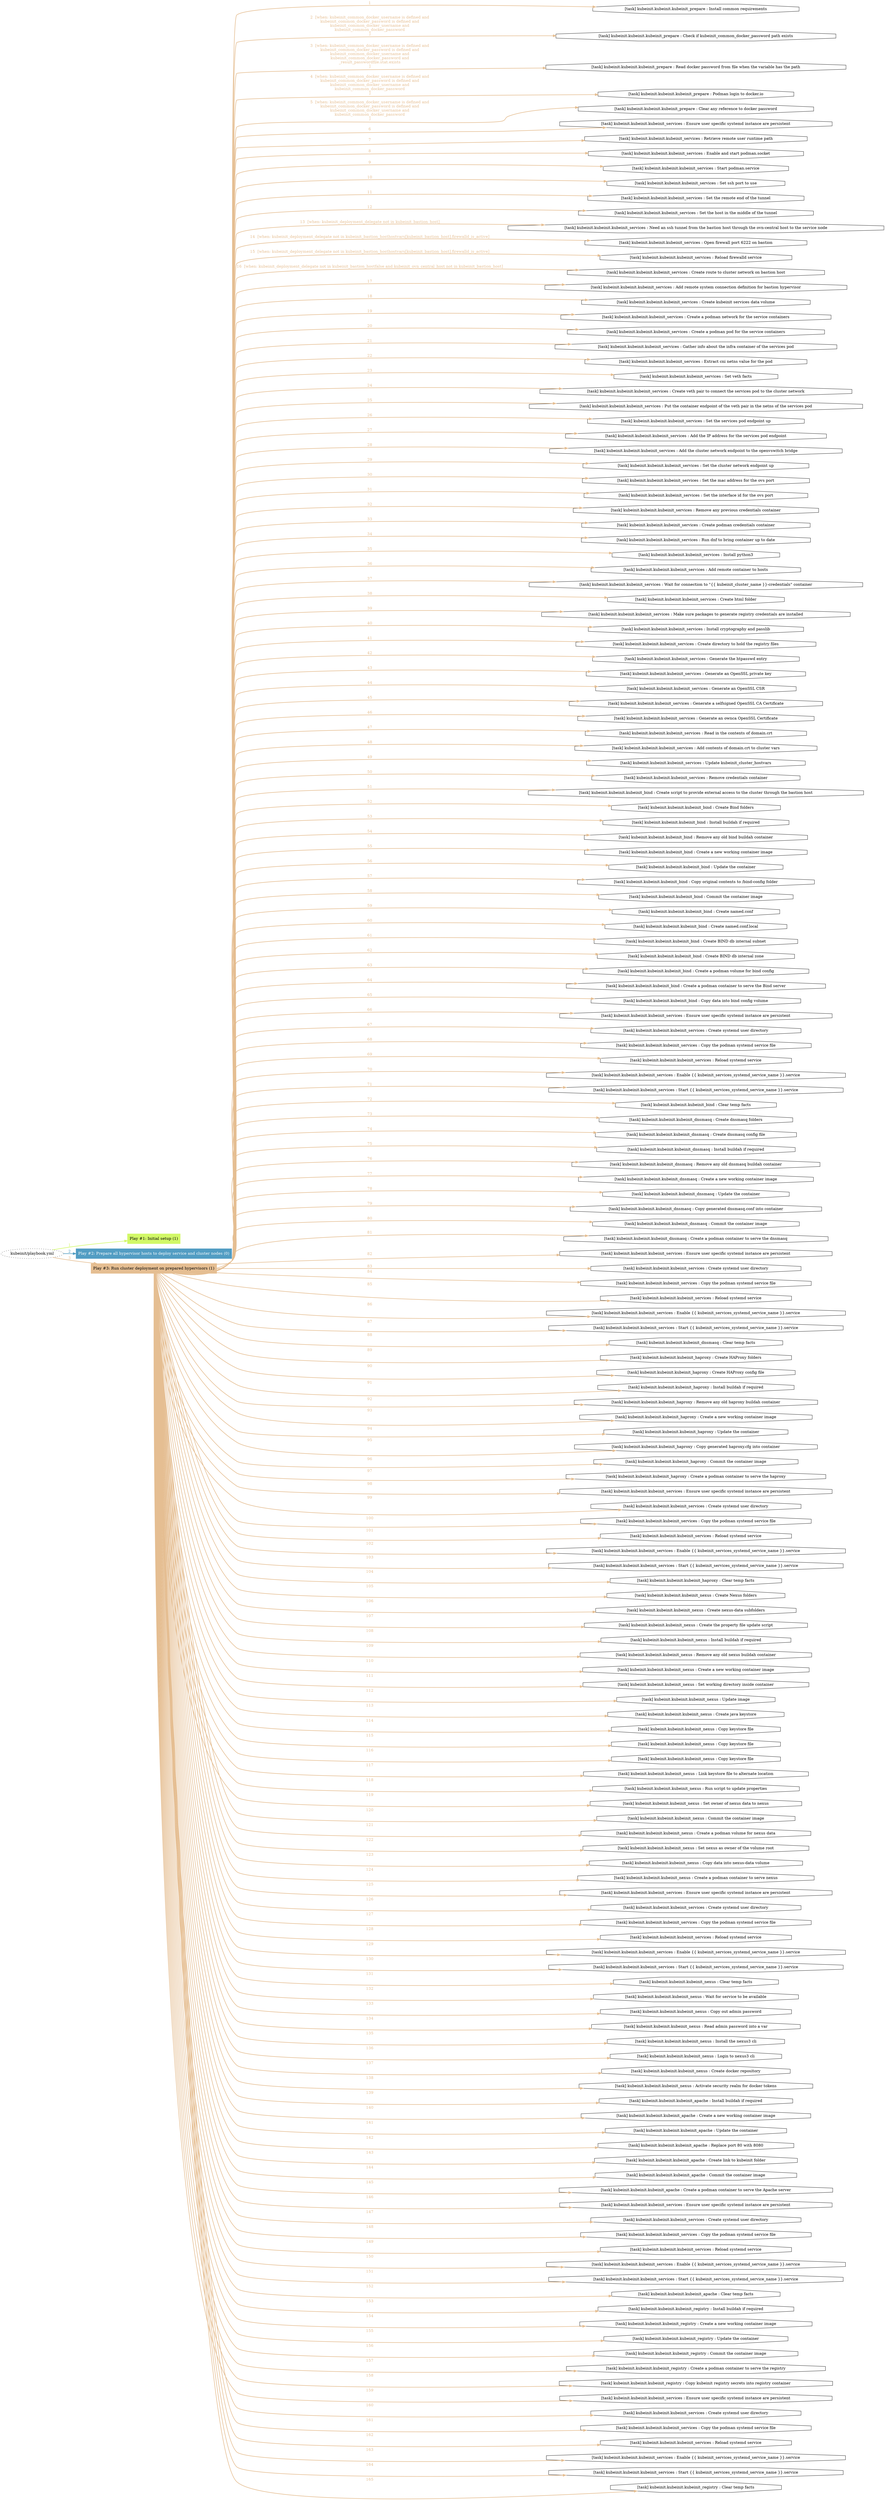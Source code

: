 digraph "kubeinit/playbook.yml "{
	graph [concentrate=true ordering=in rankdir=LR ratio=fill]
	edge [esep=5 sep=10]
	"kubeinit/playbook.yml" [id=root_node style=dotted]
	subgraph "Play #1: Initial setup (1) "{
		"Play #1: Initial setup (1)" [color="#d2f868" fontcolor="#000000" id="play_1c72ffa0-6655-4534-98a8-4db1609c91f5" shape=box style=filled tooltip=localhost]
		"kubeinit/playbook.yml" -> "Play #1: Initial setup (1)" [label=1 color="#d2f868" fontcolor="#d2f868" id="edge_5bfcb8ad-b783-434d-8cad-01a2a9c05465" style=bold]
	}
	subgraph "Play #2: Prepare all hypervisor hosts to deploy service and cluster nodes (0) "{
		"Play #2: Prepare all hypervisor hosts to deploy service and cluster nodes (0)" [color="#529dc3" fontcolor="#ffffff" id="play_f686034f-e8c2-420a-95a6-da09219010c0" shape=box style=filled tooltip=""]
		"kubeinit/playbook.yml" -> "Play #2: Prepare all hypervisor hosts to deploy service and cluster nodes (0)" [label=2 color="#529dc3" fontcolor="#529dc3" id="edge_ffe0951b-0e26-4bfc-9476-2542907058bc" style=bold]
	}
	subgraph "Play #3: Run cluster deployment on prepared hypervisors (1) "{
		"Play #3: Run cluster deployment on prepared hypervisors (1)" [color="#e5be92" fontcolor="#000000" id="play_6c41c8ea-99ad-430b-98a3-4380bb344ee4" shape=box style=filled tooltip=localhost]
		"kubeinit/playbook.yml" -> "Play #3: Run cluster deployment on prepared hypervisors (1)" [label=3 color="#e5be92" fontcolor="#e5be92" id="edge_4cc6dcdd-f67b-4fdf-b5a7-d7601d93c7f5" style=bold]
		"task_3d4d0329-7409-4fdb-ad48-ad591e7b605d" [label="[task] kubeinit.kubeinit.kubeinit_prepare : Install common requirements" id="task_3d4d0329-7409-4fdb-ad48-ad591e7b605d" shape=octagon tooltip="[task] kubeinit.kubeinit.kubeinit_prepare : Install common requirements"]
		"Play #3: Run cluster deployment on prepared hypervisors (1)" -> "task_3d4d0329-7409-4fdb-ad48-ad591e7b605d" [label=1 color="#e5be92" fontcolor="#e5be92" id="edge_4c4d0f18-96a7-4e4c-8733-cac64b615cb9" style=bold]
		"task_75dccf85-ba15-4c52-8fee-eec7a8c717da" [label="[task] kubeinit.kubeinit.kubeinit_prepare : Check if kubeinit_common_docker_password path exists" id="task_75dccf85-ba15-4c52-8fee-eec7a8c717da" shape=octagon tooltip="[task] kubeinit.kubeinit.kubeinit_prepare : Check if kubeinit_common_docker_password path exists"]
		"Play #3: Run cluster deployment on prepared hypervisors (1)" -> "task_75dccf85-ba15-4c52-8fee-eec7a8c717da" [label="2  [when: kubeinit_common_docker_username is defined and
kubeinit_common_docker_password is defined and
kubeinit_common_docker_username and
kubeinit_common_docker_password
]" color="#e5be92" fontcolor="#e5be92" id="edge_f33324ac-ebe6-4dc5-a679-565fdeabac19" style=bold]
		"task_50ae837b-ed4f-4b4d-8984-c1c9435c748b" [label="[task] kubeinit.kubeinit.kubeinit_prepare : Read docker password from file when the variable has the path" id="task_50ae837b-ed4f-4b4d-8984-c1c9435c748b" shape=octagon tooltip="[task] kubeinit.kubeinit.kubeinit_prepare : Read docker password from file when the variable has the path"]
		"Play #3: Run cluster deployment on prepared hypervisors (1)" -> "task_50ae837b-ed4f-4b4d-8984-c1c9435c748b" [label="3  [when: kubeinit_common_docker_username is defined and
kubeinit_common_docker_password is defined and
kubeinit_common_docker_username and
kubeinit_common_docker_password and
_result_passwordfile.stat.exists
]" color="#e5be92" fontcolor="#e5be92" id="edge_73867ace-3bb0-42e7-b075-7f11b5ec3fca" style=bold]
		"task_c019612f-726a-44e0-9fd8-677348a68058" [label="[task] kubeinit.kubeinit.kubeinit_prepare : Podman login to docker.io" id="task_c019612f-726a-44e0-9fd8-677348a68058" shape=octagon tooltip="[task] kubeinit.kubeinit.kubeinit_prepare : Podman login to docker.io"]
		"Play #3: Run cluster deployment on prepared hypervisors (1)" -> "task_c019612f-726a-44e0-9fd8-677348a68058" [label="4  [when: kubeinit_common_docker_username is defined and
kubeinit_common_docker_password is defined and
kubeinit_common_docker_username and
kubeinit_common_docker_password
]" color="#e5be92" fontcolor="#e5be92" id="edge_ceed0ee8-1b2b-4728-b1be-d33513501b4b" style=bold]
		"task_945b9613-7fa1-40e5-ac20-85075dd25c80" [label="[task] kubeinit.kubeinit.kubeinit_prepare : Clear any reference to docker password" id="task_945b9613-7fa1-40e5-ac20-85075dd25c80" shape=octagon tooltip="[task] kubeinit.kubeinit.kubeinit_prepare : Clear any reference to docker password"]
		"Play #3: Run cluster deployment on prepared hypervisors (1)" -> "task_945b9613-7fa1-40e5-ac20-85075dd25c80" [label="5  [when: kubeinit_common_docker_username is defined and
kubeinit_common_docker_password is defined and
kubeinit_common_docker_username and
kubeinit_common_docker_password
]" color="#e5be92" fontcolor="#e5be92" id="edge_d971211f-34bc-439f-b634-6570a12fa5db" style=bold]
		"task_30a87cca-fb05-4fc9-8460-46c33d558302" [label="[task] kubeinit.kubeinit.kubeinit_services : Ensure user specific systemd instance are persistent" id="task_30a87cca-fb05-4fc9-8460-46c33d558302" shape=octagon tooltip="[task] kubeinit.kubeinit.kubeinit_services : Ensure user specific systemd instance are persistent"]
		"Play #3: Run cluster deployment on prepared hypervisors (1)" -> "task_30a87cca-fb05-4fc9-8460-46c33d558302" [label=6 color="#e5be92" fontcolor="#e5be92" id="edge_5c072363-3f1a-41e2-b1a1-fb73c18ea58c" style=bold]
		"task_97067a1f-9a90-48e8-9452-eb88017c396d" [label="[task] kubeinit.kubeinit.kubeinit_services : Retrieve remote user runtime path" id="task_97067a1f-9a90-48e8-9452-eb88017c396d" shape=octagon tooltip="[task] kubeinit.kubeinit.kubeinit_services : Retrieve remote user runtime path"]
		"Play #3: Run cluster deployment on prepared hypervisors (1)" -> "task_97067a1f-9a90-48e8-9452-eb88017c396d" [label=7 color="#e5be92" fontcolor="#e5be92" id="edge_26886610-89ff-409a-a38b-1571100f6397" style=bold]
		"task_74efef0c-8861-49c7-aa86-c698c99cd389" [label="[task] kubeinit.kubeinit.kubeinit_services : Enable and start podman.socket" id="task_74efef0c-8861-49c7-aa86-c698c99cd389" shape=octagon tooltip="[task] kubeinit.kubeinit.kubeinit_services : Enable and start podman.socket"]
		"Play #3: Run cluster deployment on prepared hypervisors (1)" -> "task_74efef0c-8861-49c7-aa86-c698c99cd389" [label=8 color="#e5be92" fontcolor="#e5be92" id="edge_86b55078-a3d3-4925-97d3-86f0ec2cf46f" style=bold]
		"task_cf9b5dc7-6943-4045-8531-b0228cd23707" [label="[task] kubeinit.kubeinit.kubeinit_services : Start podman.service" id="task_cf9b5dc7-6943-4045-8531-b0228cd23707" shape=octagon tooltip="[task] kubeinit.kubeinit.kubeinit_services : Start podman.service"]
		"Play #3: Run cluster deployment on prepared hypervisors (1)" -> "task_cf9b5dc7-6943-4045-8531-b0228cd23707" [label=9 color="#e5be92" fontcolor="#e5be92" id="edge_25b6c64e-e28d-4f7e-a22e-56d3135f8cb9" style=bold]
		"task_cde9d468-d556-4dbd-863c-38aa7113b36e" [label="[task] kubeinit.kubeinit.kubeinit_services : Set ssh port to use" id="task_cde9d468-d556-4dbd-863c-38aa7113b36e" shape=octagon tooltip="[task] kubeinit.kubeinit.kubeinit_services : Set ssh port to use"]
		"Play #3: Run cluster deployment on prepared hypervisors (1)" -> "task_cde9d468-d556-4dbd-863c-38aa7113b36e" [label=10 color="#e5be92" fontcolor="#e5be92" id="edge_d399e9b2-fcc2-4e7d-b9fb-cd8a28ddb3fe" style=bold]
		"task_eef24757-b613-461e-a451-4169c79ea66b" [label="[task] kubeinit.kubeinit.kubeinit_services : Set the remote end of the tunnel" id="task_eef24757-b613-461e-a451-4169c79ea66b" shape=octagon tooltip="[task] kubeinit.kubeinit.kubeinit_services : Set the remote end of the tunnel"]
		"Play #3: Run cluster deployment on prepared hypervisors (1)" -> "task_eef24757-b613-461e-a451-4169c79ea66b" [label=11 color="#e5be92" fontcolor="#e5be92" id="edge_826459c8-f643-4291-a1b4-2a0b9ac81c81" style=bold]
		"task_4f207a96-f9bf-4229-82ce-6155a9ee6ae4" [label="[task] kubeinit.kubeinit.kubeinit_services : Set the host in the middle of the tunnel" id="task_4f207a96-f9bf-4229-82ce-6155a9ee6ae4" shape=octagon tooltip="[task] kubeinit.kubeinit.kubeinit_services : Set the host in the middle of the tunnel"]
		"Play #3: Run cluster deployment on prepared hypervisors (1)" -> "task_4f207a96-f9bf-4229-82ce-6155a9ee6ae4" [label=12 color="#e5be92" fontcolor="#e5be92" id="edge_105d776c-f0d2-421f-80da-aa9b8337b4e2" style=bold]
		"task_69329ec8-c9b4-4cc2-a642-bacdcf6933f9" [label="[task] kubeinit.kubeinit.kubeinit_services : Need an ssh tunnel from the bastion host through the ovn-central host to the service node" id="task_69329ec8-c9b4-4cc2-a642-bacdcf6933f9" shape=octagon tooltip="[task] kubeinit.kubeinit.kubeinit_services : Need an ssh tunnel from the bastion host through the ovn-central host to the service node"]
		"Play #3: Run cluster deployment on prepared hypervisors (1)" -> "task_69329ec8-c9b4-4cc2-a642-bacdcf6933f9" [label="13  [when: kubeinit_deployment_delegate not in kubeinit_bastion_host]" color="#e5be92" fontcolor="#e5be92" id="edge_098273e8-09ea-4b26-aa6a-e4e5f5958555" style=bold]
		"task_5d0229c3-c12e-4e3f-9806-d9e044999f4e" [label="[task] kubeinit.kubeinit.kubeinit_services : Open firewall port 6222 on bastion" id="task_5d0229c3-c12e-4e3f-9806-d9e044999f4e" shape=octagon tooltip="[task] kubeinit.kubeinit.kubeinit_services : Open firewall port 6222 on bastion"]
		"Play #3: Run cluster deployment on prepared hypervisors (1)" -> "task_5d0229c3-c12e-4e3f-9806-d9e044999f4e" [label="14  [when: kubeinit_deployment_delegate not in kubeinit_bastion_hosthostvars[kubeinit_bastion_host].firewalld_is_active]" color="#e5be92" fontcolor="#e5be92" id="edge_0d5c920f-8a22-423a-8102-4160566ea9a5" style=bold]
		"task_ecee15b3-651b-4473-813a-9c605f066663" [label="[task] kubeinit.kubeinit.kubeinit_services : Reload firewalld service" id="task_ecee15b3-651b-4473-813a-9c605f066663" shape=octagon tooltip="[task] kubeinit.kubeinit.kubeinit_services : Reload firewalld service"]
		"Play #3: Run cluster deployment on prepared hypervisors (1)" -> "task_ecee15b3-651b-4473-813a-9c605f066663" [label="15  [when: kubeinit_deployment_delegate not in kubeinit_bastion_hosthostvars[kubeinit_bastion_host].firewalld_is_active]" color="#e5be92" fontcolor="#e5be92" id="edge_82209af9-9051-4efd-bcd1-6626e05ca334" style=bold]
		"task_43e1a8a4-6cfc-49a9-b9f1-645550bf9783" [label="[task] kubeinit.kubeinit.kubeinit_services : Create route to cluster network on bastion host" id="task_43e1a8a4-6cfc-49a9-b9f1-645550bf9783" shape=octagon tooltip="[task] kubeinit.kubeinit.kubeinit_services : Create route to cluster network on bastion host"]
		"Play #3: Run cluster deployment on prepared hypervisors (1)" -> "task_43e1a8a4-6cfc-49a9-b9f1-645550bf9783" [label="16  [when: kubeinit_deployment_delegate not in kubeinit_bastion_hostfalse and kubeinit_ovn_central_host not in kubeinit_bastion_host]" color="#e5be92" fontcolor="#e5be92" id="edge_ee902c5a-616d-446e-98f4-ad2cd907d93b" style=bold]
		"task_3efce87f-fdfe-4ff8-89bf-daa08b06e965" [label="[task] kubeinit.kubeinit.kubeinit_services : Add remote system connection definition for bastion hypervisor" id="task_3efce87f-fdfe-4ff8-89bf-daa08b06e965" shape=octagon tooltip="[task] kubeinit.kubeinit.kubeinit_services : Add remote system connection definition for bastion hypervisor"]
		"Play #3: Run cluster deployment on prepared hypervisors (1)" -> "task_3efce87f-fdfe-4ff8-89bf-daa08b06e965" [label=17 color="#e5be92" fontcolor="#e5be92" id="edge_e495b4f4-db20-4884-b32d-83865dd2537c" style=bold]
		"task_dba47bad-2ade-40ae-8d90-66dc2cb973f9" [label="[task] kubeinit.kubeinit.kubeinit_services : Create kubeinit services data volume" id="task_dba47bad-2ade-40ae-8d90-66dc2cb973f9" shape=octagon tooltip="[task] kubeinit.kubeinit.kubeinit_services : Create kubeinit services data volume"]
		"Play #3: Run cluster deployment on prepared hypervisors (1)" -> "task_dba47bad-2ade-40ae-8d90-66dc2cb973f9" [label=18 color="#e5be92" fontcolor="#e5be92" id="edge_e24d9cd9-553a-47c6-af2c-0a512a85e663" style=bold]
		"task_aff3f134-32dd-4ed5-802d-c8e722b4e545" [label="[task] kubeinit.kubeinit.kubeinit_services : Create a podman network for the service containers" id="task_aff3f134-32dd-4ed5-802d-c8e722b4e545" shape=octagon tooltip="[task] kubeinit.kubeinit.kubeinit_services : Create a podman network for the service containers"]
		"Play #3: Run cluster deployment on prepared hypervisors (1)" -> "task_aff3f134-32dd-4ed5-802d-c8e722b4e545" [label=19 color="#e5be92" fontcolor="#e5be92" id="edge_afd34871-8bf4-454a-8959-66a28a59e7df" style=bold]
		"task_ced2b860-0aca-47a6-94e4-04f9479e2c98" [label="[task] kubeinit.kubeinit.kubeinit_services : Create a podman pod for the service containers" id="task_ced2b860-0aca-47a6-94e4-04f9479e2c98" shape=octagon tooltip="[task] kubeinit.kubeinit.kubeinit_services : Create a podman pod for the service containers"]
		"Play #3: Run cluster deployment on prepared hypervisors (1)" -> "task_ced2b860-0aca-47a6-94e4-04f9479e2c98" [label=20 color="#e5be92" fontcolor="#e5be92" id="edge_38b0c3f5-46df-4712-97ef-4c5b69c7fad1" style=bold]
		"task_bf908458-d21d-482a-b1f3-8d8a203ab0d1" [label="[task] kubeinit.kubeinit.kubeinit_services : Gather info about the infra container of the services pod" id="task_bf908458-d21d-482a-b1f3-8d8a203ab0d1" shape=octagon tooltip="[task] kubeinit.kubeinit.kubeinit_services : Gather info about the infra container of the services pod"]
		"Play #3: Run cluster deployment on prepared hypervisors (1)" -> "task_bf908458-d21d-482a-b1f3-8d8a203ab0d1" [label=21 color="#e5be92" fontcolor="#e5be92" id="edge_69efc5d6-da41-4f64-8d55-da4d43bf9c13" style=bold]
		"task_d931229b-25d4-45ca-955b-dfde2bd86401" [label="[task] kubeinit.kubeinit.kubeinit_services : Extract cni netns value for the pod" id="task_d931229b-25d4-45ca-955b-dfde2bd86401" shape=octagon tooltip="[task] kubeinit.kubeinit.kubeinit_services : Extract cni netns value for the pod"]
		"Play #3: Run cluster deployment on prepared hypervisors (1)" -> "task_d931229b-25d4-45ca-955b-dfde2bd86401" [label=22 color="#e5be92" fontcolor="#e5be92" id="edge_0e35f721-0bf4-49a3-b067-3fb89153ac4c" style=bold]
		"task_cdb939ad-5196-4cf3-b690-f8a900735006" [label="[task] kubeinit.kubeinit.kubeinit_services : Set veth facts" id="task_cdb939ad-5196-4cf3-b690-f8a900735006" shape=octagon tooltip="[task] kubeinit.kubeinit.kubeinit_services : Set veth facts"]
		"Play #3: Run cluster deployment on prepared hypervisors (1)" -> "task_cdb939ad-5196-4cf3-b690-f8a900735006" [label=23 color="#e5be92" fontcolor="#e5be92" id="edge_cff76eed-39c8-4732-9f69-9af962f5fbf3" style=bold]
		"task_216a09ce-dd27-4023-911e-805bdafa2478" [label="[task] kubeinit.kubeinit.kubeinit_services : Create veth pair to connect the services pod to the cluster network" id="task_216a09ce-dd27-4023-911e-805bdafa2478" shape=octagon tooltip="[task] kubeinit.kubeinit.kubeinit_services : Create veth pair to connect the services pod to the cluster network"]
		"Play #3: Run cluster deployment on prepared hypervisors (1)" -> "task_216a09ce-dd27-4023-911e-805bdafa2478" [label=24 color="#e5be92" fontcolor="#e5be92" id="edge_b0f04ec8-387f-4ec3-ae2d-a64e848a7c31" style=bold]
		"task_08795fb2-fb18-4a8f-a22f-dbc51a2fc572" [label="[task] kubeinit.kubeinit.kubeinit_services : Put the container endpoint of the veth pair in the netns of the services pod" id="task_08795fb2-fb18-4a8f-a22f-dbc51a2fc572" shape=octagon tooltip="[task] kubeinit.kubeinit.kubeinit_services : Put the container endpoint of the veth pair in the netns of the services pod"]
		"Play #3: Run cluster deployment on prepared hypervisors (1)" -> "task_08795fb2-fb18-4a8f-a22f-dbc51a2fc572" [label=25 color="#e5be92" fontcolor="#e5be92" id="edge_dcd80349-aabc-44c4-ba94-b466abf4d3f3" style=bold]
		"task_c9b7e088-33cc-4e0e-9a6f-a7e12af8f515" [label="[task] kubeinit.kubeinit.kubeinit_services : Set the services pod endpoint up" id="task_c9b7e088-33cc-4e0e-9a6f-a7e12af8f515" shape=octagon tooltip="[task] kubeinit.kubeinit.kubeinit_services : Set the services pod endpoint up"]
		"Play #3: Run cluster deployment on prepared hypervisors (1)" -> "task_c9b7e088-33cc-4e0e-9a6f-a7e12af8f515" [label=26 color="#e5be92" fontcolor="#e5be92" id="edge_4be70808-2457-4551-b882-dd1c7ca21dab" style=bold]
		"task_a23cf881-ff1d-4598-8c5b-9695cba26649" [label="[task] kubeinit.kubeinit.kubeinit_services : Add the IP address for the services pod endpoint" id="task_a23cf881-ff1d-4598-8c5b-9695cba26649" shape=octagon tooltip="[task] kubeinit.kubeinit.kubeinit_services : Add the IP address for the services pod endpoint"]
		"Play #3: Run cluster deployment on prepared hypervisors (1)" -> "task_a23cf881-ff1d-4598-8c5b-9695cba26649" [label=27 color="#e5be92" fontcolor="#e5be92" id="edge_971ae705-a02d-4977-b85b-11eae6289aa2" style=bold]
		"task_662ff9ce-3e2c-4d75-84c3-1dd0566c9ad2" [label="[task] kubeinit.kubeinit.kubeinit_services : Add the cluster network endpoint to the openvswitch bridge" id="task_662ff9ce-3e2c-4d75-84c3-1dd0566c9ad2" shape=octagon tooltip="[task] kubeinit.kubeinit.kubeinit_services : Add the cluster network endpoint to the openvswitch bridge"]
		"Play #3: Run cluster deployment on prepared hypervisors (1)" -> "task_662ff9ce-3e2c-4d75-84c3-1dd0566c9ad2" [label=28 color="#e5be92" fontcolor="#e5be92" id="edge_a94fd0b5-9d42-42cb-9b6c-218c994ff3f4" style=bold]
		"task_7b9d23bf-5b82-4ad1-92e9-9da83c663bf0" [label="[task] kubeinit.kubeinit.kubeinit_services : Set the cluster network endpoint up" id="task_7b9d23bf-5b82-4ad1-92e9-9da83c663bf0" shape=octagon tooltip="[task] kubeinit.kubeinit.kubeinit_services : Set the cluster network endpoint up"]
		"Play #3: Run cluster deployment on prepared hypervisors (1)" -> "task_7b9d23bf-5b82-4ad1-92e9-9da83c663bf0" [label=29 color="#e5be92" fontcolor="#e5be92" id="edge_26e88ab0-69c7-48ff-8196-6605994df73a" style=bold]
		"task_f8335e67-e844-4de1-a813-ea2aa4aa53b2" [label="[task] kubeinit.kubeinit.kubeinit_services : Set the mac address for the ovs port" id="task_f8335e67-e844-4de1-a813-ea2aa4aa53b2" shape=octagon tooltip="[task] kubeinit.kubeinit.kubeinit_services : Set the mac address for the ovs port"]
		"Play #3: Run cluster deployment on prepared hypervisors (1)" -> "task_f8335e67-e844-4de1-a813-ea2aa4aa53b2" [label=30 color="#e5be92" fontcolor="#e5be92" id="edge_7e7498b2-8c86-4288-9f37-57fe2dae4cbd" style=bold]
		"task_e8802861-6178-4f8f-a5bc-3cc210ec2444" [label="[task] kubeinit.kubeinit.kubeinit_services : Set the interface id for the ovs port" id="task_e8802861-6178-4f8f-a5bc-3cc210ec2444" shape=octagon tooltip="[task] kubeinit.kubeinit.kubeinit_services : Set the interface id for the ovs port"]
		"Play #3: Run cluster deployment on prepared hypervisors (1)" -> "task_e8802861-6178-4f8f-a5bc-3cc210ec2444" [label=31 color="#e5be92" fontcolor="#e5be92" id="edge_f1780b79-35e8-4e06-aecd-6e3176b9bd48" style=bold]
		"task_ce715bab-07c2-4159-a606-71fdd93db57a" [label="[task] kubeinit.kubeinit.kubeinit_services : Remove any previous credentials container" id="task_ce715bab-07c2-4159-a606-71fdd93db57a" shape=octagon tooltip="[task] kubeinit.kubeinit.kubeinit_services : Remove any previous credentials container"]
		"Play #3: Run cluster deployment on prepared hypervisors (1)" -> "task_ce715bab-07c2-4159-a606-71fdd93db57a" [label=32 color="#e5be92" fontcolor="#e5be92" id="edge_c0856375-f655-4be7-babc-8a47dca10eb4" style=bold]
		"task_d6a154cc-0617-464a-b5d8-57a8fc74f2e3" [label="[task] kubeinit.kubeinit.kubeinit_services : Create podman credentials container" id="task_d6a154cc-0617-464a-b5d8-57a8fc74f2e3" shape=octagon tooltip="[task] kubeinit.kubeinit.kubeinit_services : Create podman credentials container"]
		"Play #3: Run cluster deployment on prepared hypervisors (1)" -> "task_d6a154cc-0617-464a-b5d8-57a8fc74f2e3" [label=33 color="#e5be92" fontcolor="#e5be92" id="edge_f2b56ef1-5a2a-4525-8c5a-b173717b2fbe" style=bold]
		"task_bed64891-73c1-41b5-baa0-28b9c2c1a39b" [label="[task] kubeinit.kubeinit.kubeinit_services : Run dnf to bring container up to date" id="task_bed64891-73c1-41b5-baa0-28b9c2c1a39b" shape=octagon tooltip="[task] kubeinit.kubeinit.kubeinit_services : Run dnf to bring container up to date"]
		"Play #3: Run cluster deployment on prepared hypervisors (1)" -> "task_bed64891-73c1-41b5-baa0-28b9c2c1a39b" [label=34 color="#e5be92" fontcolor="#e5be92" id="edge_ece2b03d-36a1-494a-aa2d-ef5a19a44482" style=bold]
		"task_2e484c3e-e3bc-4488-9603-84189fbe5bdf" [label="[task] kubeinit.kubeinit.kubeinit_services : Install python3" id="task_2e484c3e-e3bc-4488-9603-84189fbe5bdf" shape=octagon tooltip="[task] kubeinit.kubeinit.kubeinit_services : Install python3"]
		"Play #3: Run cluster deployment on prepared hypervisors (1)" -> "task_2e484c3e-e3bc-4488-9603-84189fbe5bdf" [label=35 color="#e5be92" fontcolor="#e5be92" id="edge_7d583a98-d427-42f9-acac-0899dad85497" style=bold]
		"task_ff2585ef-6341-4c44-94d6-1a7b60478196" [label="[task] kubeinit.kubeinit.kubeinit_services : Add remote container to hosts" id="task_ff2585ef-6341-4c44-94d6-1a7b60478196" shape=octagon tooltip="[task] kubeinit.kubeinit.kubeinit_services : Add remote container to hosts"]
		"Play #3: Run cluster deployment on prepared hypervisors (1)" -> "task_ff2585ef-6341-4c44-94d6-1a7b60478196" [label=36 color="#e5be92" fontcolor="#e5be92" id="edge_3000db1f-a52d-4442-adee-94fd894458a8" style=bold]
		"task_2f1fb95c-9f6c-41d0-a946-29ea95cdc350" [label="[task] kubeinit.kubeinit.kubeinit_services : Wait for connection to &#34;{{ kubeinit_cluster_name }}-credentials&#34; container" id="task_2f1fb95c-9f6c-41d0-a946-29ea95cdc350" shape=octagon tooltip="[task] kubeinit.kubeinit.kubeinit_services : Wait for connection to &#34;{{ kubeinit_cluster_name }}-credentials&#34; container"]
		"Play #3: Run cluster deployment on prepared hypervisors (1)" -> "task_2f1fb95c-9f6c-41d0-a946-29ea95cdc350" [label=37 color="#e5be92" fontcolor="#e5be92" id="edge_799d052a-80bf-49c9-b8d5-6082642cf3af" style=bold]
		"task_d9a89249-ae65-4f19-b19f-958e3a28c582" [label="[task] kubeinit.kubeinit.kubeinit_services : Create html folder" id="task_d9a89249-ae65-4f19-b19f-958e3a28c582" shape=octagon tooltip="[task] kubeinit.kubeinit.kubeinit_services : Create html folder"]
		"Play #3: Run cluster deployment on prepared hypervisors (1)" -> "task_d9a89249-ae65-4f19-b19f-958e3a28c582" [label=38 color="#e5be92" fontcolor="#e5be92" id="edge_39e9e93b-cbe2-404a-98d9-a7e843d967d7" style=bold]
		"task_f4f611e6-182a-4d97-8223-05e42d61813e" [label="[task] kubeinit.kubeinit.kubeinit_services : Make sure packages to generate registry credentials are installed" id="task_f4f611e6-182a-4d97-8223-05e42d61813e" shape=octagon tooltip="[task] kubeinit.kubeinit.kubeinit_services : Make sure packages to generate registry credentials are installed"]
		"Play #3: Run cluster deployment on prepared hypervisors (1)" -> "task_f4f611e6-182a-4d97-8223-05e42d61813e" [label=39 color="#e5be92" fontcolor="#e5be92" id="edge_50a4488e-e18b-4e65-8aba-c2411d85754f" style=bold]
		"task_bd8cafb2-65bb-4b4d-89fa-cd079536b2b1" [label="[task] kubeinit.kubeinit.kubeinit_services : Install cryptography and passlib" id="task_bd8cafb2-65bb-4b4d-89fa-cd079536b2b1" shape=octagon tooltip="[task] kubeinit.kubeinit.kubeinit_services : Install cryptography and passlib"]
		"Play #3: Run cluster deployment on prepared hypervisors (1)" -> "task_bd8cafb2-65bb-4b4d-89fa-cd079536b2b1" [label=40 color="#e5be92" fontcolor="#e5be92" id="edge_bcc86ee6-28e8-4cf9-b225-11b6df514348" style=bold]
		"task_0966e479-c09b-4daf-a0b2-0aaa073ef6ac" [label="[task] kubeinit.kubeinit.kubeinit_services : Create directory to hold the registry files" id="task_0966e479-c09b-4daf-a0b2-0aaa073ef6ac" shape=octagon tooltip="[task] kubeinit.kubeinit.kubeinit_services : Create directory to hold the registry files"]
		"Play #3: Run cluster deployment on prepared hypervisors (1)" -> "task_0966e479-c09b-4daf-a0b2-0aaa073ef6ac" [label=41 color="#e5be92" fontcolor="#e5be92" id="edge_fcbdcf0e-0bf6-486d-b931-d04493140059" style=bold]
		"task_4a974a2f-5945-41c2-82e4-32ffee2894d3" [label="[task] kubeinit.kubeinit.kubeinit_services : Generate the htpasswd entry" id="task_4a974a2f-5945-41c2-82e4-32ffee2894d3" shape=octagon tooltip="[task] kubeinit.kubeinit.kubeinit_services : Generate the htpasswd entry"]
		"Play #3: Run cluster deployment on prepared hypervisors (1)" -> "task_4a974a2f-5945-41c2-82e4-32ffee2894d3" [label=42 color="#e5be92" fontcolor="#e5be92" id="edge_4db11476-1a66-45b0-a638-64d88e043d9d" style=bold]
		"task_733b629d-aec7-42a3-9c3c-1d7c0808419e" [label="[task] kubeinit.kubeinit.kubeinit_services : Generate an OpenSSL private key" id="task_733b629d-aec7-42a3-9c3c-1d7c0808419e" shape=octagon tooltip="[task] kubeinit.kubeinit.kubeinit_services : Generate an OpenSSL private key"]
		"Play #3: Run cluster deployment on prepared hypervisors (1)" -> "task_733b629d-aec7-42a3-9c3c-1d7c0808419e" [label=43 color="#e5be92" fontcolor="#e5be92" id="edge_c4e31a70-2311-49f4-b286-d1bd0dac676f" style=bold]
		"task_a0a82d94-60ba-4a0b-9e9c-9ed1e6e845b7" [label="[task] kubeinit.kubeinit.kubeinit_services : Generate an OpenSSL CSR" id="task_a0a82d94-60ba-4a0b-9e9c-9ed1e6e845b7" shape=octagon tooltip="[task] kubeinit.kubeinit.kubeinit_services : Generate an OpenSSL CSR"]
		"Play #3: Run cluster deployment on prepared hypervisors (1)" -> "task_a0a82d94-60ba-4a0b-9e9c-9ed1e6e845b7" [label=44 color="#e5be92" fontcolor="#e5be92" id="edge_b00335e5-c5d3-4853-afbb-2883ffe44dda" style=bold]
		"task_7d53a0e2-3345-4d58-ad14-15816f9b074c" [label="[task] kubeinit.kubeinit.kubeinit_services : Generate a selfsigned OpenSSL CA Certificate" id="task_7d53a0e2-3345-4d58-ad14-15816f9b074c" shape=octagon tooltip="[task] kubeinit.kubeinit.kubeinit_services : Generate a selfsigned OpenSSL CA Certificate"]
		"Play #3: Run cluster deployment on prepared hypervisors (1)" -> "task_7d53a0e2-3345-4d58-ad14-15816f9b074c" [label=45 color="#e5be92" fontcolor="#e5be92" id="edge_ad3d0f41-cc66-4c6f-a49a-dec298c1ba8f" style=bold]
		"task_94daa101-5e3a-4f98-852d-eb4770291a1f" [label="[task] kubeinit.kubeinit.kubeinit_services : Generate an ownca OpenSSL Certificate" id="task_94daa101-5e3a-4f98-852d-eb4770291a1f" shape=octagon tooltip="[task] kubeinit.kubeinit.kubeinit_services : Generate an ownca OpenSSL Certificate"]
		"Play #3: Run cluster deployment on prepared hypervisors (1)" -> "task_94daa101-5e3a-4f98-852d-eb4770291a1f" [label=46 color="#e5be92" fontcolor="#e5be92" id="edge_d088095a-9d7d-4b7a-b32f-8e5019662fe8" style=bold]
		"task_d8d50caf-40bb-4d2a-ac5d-bc40f6c0468d" [label="[task] kubeinit.kubeinit.kubeinit_services : Read in the contents of domain.crt" id="task_d8d50caf-40bb-4d2a-ac5d-bc40f6c0468d" shape=octagon tooltip="[task] kubeinit.kubeinit.kubeinit_services : Read in the contents of domain.crt"]
		"Play #3: Run cluster deployment on prepared hypervisors (1)" -> "task_d8d50caf-40bb-4d2a-ac5d-bc40f6c0468d" [label=47 color="#e5be92" fontcolor="#e5be92" id="edge_8abe6455-d271-4fa7-85be-d297ee6583f8" style=bold]
		"task_e180c2f9-6043-4bdd-a2fc-91f409fc476c" [label="[task] kubeinit.kubeinit.kubeinit_services : Add contents of domain.crt to cluster vars" id="task_e180c2f9-6043-4bdd-a2fc-91f409fc476c" shape=octagon tooltip="[task] kubeinit.kubeinit.kubeinit_services : Add contents of domain.crt to cluster vars"]
		"Play #3: Run cluster deployment on prepared hypervisors (1)" -> "task_e180c2f9-6043-4bdd-a2fc-91f409fc476c" [label=48 color="#e5be92" fontcolor="#e5be92" id="edge_fe034807-5c42-4b86-882b-2f808c176d25" style=bold]
		"task_08595091-509d-4f0d-9830-198cdae9f3a4" [label="[task] kubeinit.kubeinit.kubeinit_services : Update kubeinit_cluster_hostvars" id="task_08595091-509d-4f0d-9830-198cdae9f3a4" shape=octagon tooltip="[task] kubeinit.kubeinit.kubeinit_services : Update kubeinit_cluster_hostvars"]
		"Play #3: Run cluster deployment on prepared hypervisors (1)" -> "task_08595091-509d-4f0d-9830-198cdae9f3a4" [label=49 color="#e5be92" fontcolor="#e5be92" id="edge_83a2c05e-e36b-400f-8811-befd7113956c" style=bold]
		"task_160705de-be9c-466e-975f-fb80ea4397d3" [label="[task] kubeinit.kubeinit.kubeinit_services : Remove credentials container" id="task_160705de-be9c-466e-975f-fb80ea4397d3" shape=octagon tooltip="[task] kubeinit.kubeinit.kubeinit_services : Remove credentials container"]
		"Play #3: Run cluster deployment on prepared hypervisors (1)" -> "task_160705de-be9c-466e-975f-fb80ea4397d3" [label=50 color="#e5be92" fontcolor="#e5be92" id="edge_89a2cf93-ccf7-4fe4-9091-ebf6a6d5e93d" style=bold]
		"task_fa7b3549-7b1c-4d21-8306-42ade047366c" [label="[task] kubeinit.kubeinit.kubeinit_bind : Create script to provide external access to the cluster through the bastion host" id="task_fa7b3549-7b1c-4d21-8306-42ade047366c" shape=octagon tooltip="[task] kubeinit.kubeinit.kubeinit_bind : Create script to provide external access to the cluster through the bastion host"]
		"Play #3: Run cluster deployment on prepared hypervisors (1)" -> "task_fa7b3549-7b1c-4d21-8306-42ade047366c" [label=51 color="#e5be92" fontcolor="#e5be92" id="edge_dc661c7f-8b5c-4bcc-b325-e9c21501bfe0" style=bold]
		"task_a78e6660-ba6b-4440-b755-a86d5f7acd01" [label="[task] kubeinit.kubeinit.kubeinit_bind : Create Bind folders" id="task_a78e6660-ba6b-4440-b755-a86d5f7acd01" shape=octagon tooltip="[task] kubeinit.kubeinit.kubeinit_bind : Create Bind folders"]
		"Play #3: Run cluster deployment on prepared hypervisors (1)" -> "task_a78e6660-ba6b-4440-b755-a86d5f7acd01" [label=52 color="#e5be92" fontcolor="#e5be92" id="edge_696cad4e-c126-476f-b9fd-efd18fb8aeea" style=bold]
		"task_1f2fc56c-9dac-4000-a45b-2d5152e706ac" [label="[task] kubeinit.kubeinit.kubeinit_bind : Install buildah if required" id="task_1f2fc56c-9dac-4000-a45b-2d5152e706ac" shape=octagon tooltip="[task] kubeinit.kubeinit.kubeinit_bind : Install buildah if required"]
		"Play #3: Run cluster deployment on prepared hypervisors (1)" -> "task_1f2fc56c-9dac-4000-a45b-2d5152e706ac" [label=53 color="#e5be92" fontcolor="#e5be92" id="edge_54d76eee-23fc-4caa-ba23-168866773775" style=bold]
		"task_6415290e-4c57-42e8-87f3-e392158abea9" [label="[task] kubeinit.kubeinit.kubeinit_bind : Remove any old bind buildah container" id="task_6415290e-4c57-42e8-87f3-e392158abea9" shape=octagon tooltip="[task] kubeinit.kubeinit.kubeinit_bind : Remove any old bind buildah container"]
		"Play #3: Run cluster deployment on prepared hypervisors (1)" -> "task_6415290e-4c57-42e8-87f3-e392158abea9" [label=54 color="#e5be92" fontcolor="#e5be92" id="edge_34127fc0-90c0-48aa-8d17-5e627944467c" style=bold]
		"task_11068451-cf47-4440-a811-0b3c9add4cea" [label="[task] kubeinit.kubeinit.kubeinit_bind : Create a new working container image" id="task_11068451-cf47-4440-a811-0b3c9add4cea" shape=octagon tooltip="[task] kubeinit.kubeinit.kubeinit_bind : Create a new working container image"]
		"Play #3: Run cluster deployment on prepared hypervisors (1)" -> "task_11068451-cf47-4440-a811-0b3c9add4cea" [label=55 color="#e5be92" fontcolor="#e5be92" id="edge_a4affd32-528d-403c-beb5-3b2f2ce0238b" style=bold]
		"task_3d32d759-666f-465e-a789-f4b391ec1348" [label="[task] kubeinit.kubeinit.kubeinit_bind : Update the container" id="task_3d32d759-666f-465e-a789-f4b391ec1348" shape=octagon tooltip="[task] kubeinit.kubeinit.kubeinit_bind : Update the container"]
		"Play #3: Run cluster deployment on prepared hypervisors (1)" -> "task_3d32d759-666f-465e-a789-f4b391ec1348" [label=56 color="#e5be92" fontcolor="#e5be92" id="edge_caf7dacb-223b-4b36-90d3-521c9c4ea589" style=bold]
		"task_a69e5d7f-899d-43bf-9655-9bb286ca28dc" [label="[task] kubeinit.kubeinit.kubeinit_bind : Copy original contents to /bind-config folder" id="task_a69e5d7f-899d-43bf-9655-9bb286ca28dc" shape=octagon tooltip="[task] kubeinit.kubeinit.kubeinit_bind : Copy original contents to /bind-config folder"]
		"Play #3: Run cluster deployment on prepared hypervisors (1)" -> "task_a69e5d7f-899d-43bf-9655-9bb286ca28dc" [label=57 color="#e5be92" fontcolor="#e5be92" id="edge_dba0fdc1-6099-4664-9335-3e4c9ca9a612" style=bold]
		"task_113ba58a-0c73-4047-9d7c-075a52e53f2b" [label="[task] kubeinit.kubeinit.kubeinit_bind : Commit the container image" id="task_113ba58a-0c73-4047-9d7c-075a52e53f2b" shape=octagon tooltip="[task] kubeinit.kubeinit.kubeinit_bind : Commit the container image"]
		"Play #3: Run cluster deployment on prepared hypervisors (1)" -> "task_113ba58a-0c73-4047-9d7c-075a52e53f2b" [label=58 color="#e5be92" fontcolor="#e5be92" id="edge_221ffa52-e923-4d5f-85bd-01c0a15ce866" style=bold]
		"task_74c4933a-4289-43d1-8039-cfe4e46f1bff" [label="[task] kubeinit.kubeinit.kubeinit_bind : Create named.conf" id="task_74c4933a-4289-43d1-8039-cfe4e46f1bff" shape=octagon tooltip="[task] kubeinit.kubeinit.kubeinit_bind : Create named.conf"]
		"Play #3: Run cluster deployment on prepared hypervisors (1)" -> "task_74c4933a-4289-43d1-8039-cfe4e46f1bff" [label=59 color="#e5be92" fontcolor="#e5be92" id="edge_566a72ad-2799-4c37-be06-bd81aec6db57" style=bold]
		"task_e75b7bb2-264e-4508-b91a-e2a300c39e36" [label="[task] kubeinit.kubeinit.kubeinit_bind : Create named.conf.local" id="task_e75b7bb2-264e-4508-b91a-e2a300c39e36" shape=octagon tooltip="[task] kubeinit.kubeinit.kubeinit_bind : Create named.conf.local"]
		"Play #3: Run cluster deployment on prepared hypervisors (1)" -> "task_e75b7bb2-264e-4508-b91a-e2a300c39e36" [label=60 color="#e5be92" fontcolor="#e5be92" id="edge_0a142223-ca12-4fe2-ba0b-ac292ba00662" style=bold]
		"task_ac1f3948-8a5e-49e6-bd9b-0aca00115aa2" [label="[task] kubeinit.kubeinit.kubeinit_bind : Create BIND db internal subnet" id="task_ac1f3948-8a5e-49e6-bd9b-0aca00115aa2" shape=octagon tooltip="[task] kubeinit.kubeinit.kubeinit_bind : Create BIND db internal subnet"]
		"Play #3: Run cluster deployment on prepared hypervisors (1)" -> "task_ac1f3948-8a5e-49e6-bd9b-0aca00115aa2" [label=61 color="#e5be92" fontcolor="#e5be92" id="edge_942141b7-5030-4100-b31c-de1bb8ddcc28" style=bold]
		"task_35d06a1a-5afe-457b-a1f9-0e841fb2d4a6" [label="[task] kubeinit.kubeinit.kubeinit_bind : Create BIND db internal zone" id="task_35d06a1a-5afe-457b-a1f9-0e841fb2d4a6" shape=octagon tooltip="[task] kubeinit.kubeinit.kubeinit_bind : Create BIND db internal zone"]
		"Play #3: Run cluster deployment on prepared hypervisors (1)" -> "task_35d06a1a-5afe-457b-a1f9-0e841fb2d4a6" [label=62 color="#e5be92" fontcolor="#e5be92" id="edge_9add58b5-3a53-4f0c-80dd-f2b8a2c0a4bb" style=bold]
		"task_df6f4b4a-f6fe-468f-a665-10163e5535b7" [label="[task] kubeinit.kubeinit.kubeinit_bind : Create a podman volume for bind config" id="task_df6f4b4a-f6fe-468f-a665-10163e5535b7" shape=octagon tooltip="[task] kubeinit.kubeinit.kubeinit_bind : Create a podman volume for bind config"]
		"Play #3: Run cluster deployment on prepared hypervisors (1)" -> "task_df6f4b4a-f6fe-468f-a665-10163e5535b7" [label=63 color="#e5be92" fontcolor="#e5be92" id="edge_da815781-3d30-4c13-acd8-eb9ae7b2c4ab" style=bold]
		"task_12e22db2-0597-48fe-b4a4-bd9c2e2b044a" [label="[task] kubeinit.kubeinit.kubeinit_bind : Create a podman container to serve the Bind server" id="task_12e22db2-0597-48fe-b4a4-bd9c2e2b044a" shape=octagon tooltip="[task] kubeinit.kubeinit.kubeinit_bind : Create a podman container to serve the Bind server"]
		"Play #3: Run cluster deployment on prepared hypervisors (1)" -> "task_12e22db2-0597-48fe-b4a4-bd9c2e2b044a" [label=64 color="#e5be92" fontcolor="#e5be92" id="edge_74717680-e7c8-4dc4-a5f6-41327ad285e1" style=bold]
		"task_14d47a1a-68b5-424b-961a-1f427bd6c381" [label="[task] kubeinit.kubeinit.kubeinit_bind : Copy data into bind config volume" id="task_14d47a1a-68b5-424b-961a-1f427bd6c381" shape=octagon tooltip="[task] kubeinit.kubeinit.kubeinit_bind : Copy data into bind config volume"]
		"Play #3: Run cluster deployment on prepared hypervisors (1)" -> "task_14d47a1a-68b5-424b-961a-1f427bd6c381" [label=65 color="#e5be92" fontcolor="#e5be92" id="edge_6095efe3-aa4d-4f86-b851-b34ab960ae03" style=bold]
		"task_62fc24ff-4033-4a54-a2f3-fe8cd03f6443" [label="[task] kubeinit.kubeinit.kubeinit_services : Ensure user specific systemd instance are persistent" id="task_62fc24ff-4033-4a54-a2f3-fe8cd03f6443" shape=octagon tooltip="[task] kubeinit.kubeinit.kubeinit_services : Ensure user specific systemd instance are persistent"]
		"Play #3: Run cluster deployment on prepared hypervisors (1)" -> "task_62fc24ff-4033-4a54-a2f3-fe8cd03f6443" [label=66 color="#e5be92" fontcolor="#e5be92" id="edge_804cffe8-dba4-4110-ab7a-03ef73640706" style=bold]
		"task_e591af94-5cdb-4ab0-b0b6-d6658c0dc0d7" [label="[task] kubeinit.kubeinit.kubeinit_services : Create systemd user directory" id="task_e591af94-5cdb-4ab0-b0b6-d6658c0dc0d7" shape=octagon tooltip="[task] kubeinit.kubeinit.kubeinit_services : Create systemd user directory"]
		"Play #3: Run cluster deployment on prepared hypervisors (1)" -> "task_e591af94-5cdb-4ab0-b0b6-d6658c0dc0d7" [label=67 color="#e5be92" fontcolor="#e5be92" id="edge_278332ae-a644-4a3a-b8fd-7cc10b6b4476" style=bold]
		"task_c634baf1-d82b-4991-947f-465cc06ee2b9" [label="[task] kubeinit.kubeinit.kubeinit_services : Copy the podman systemd service file" id="task_c634baf1-d82b-4991-947f-465cc06ee2b9" shape=octagon tooltip="[task] kubeinit.kubeinit.kubeinit_services : Copy the podman systemd service file"]
		"Play #3: Run cluster deployment on prepared hypervisors (1)" -> "task_c634baf1-d82b-4991-947f-465cc06ee2b9" [label=68 color="#e5be92" fontcolor="#e5be92" id="edge_bb7d9c41-7bd9-4b6d-89b7-2b8eb9883bee" style=bold]
		"task_e5848ca0-1116-42b5-a587-44072157a5c0" [label="[task] kubeinit.kubeinit.kubeinit_services : Reload systemd service" id="task_e5848ca0-1116-42b5-a587-44072157a5c0" shape=octagon tooltip="[task] kubeinit.kubeinit.kubeinit_services : Reload systemd service"]
		"Play #3: Run cluster deployment on prepared hypervisors (1)" -> "task_e5848ca0-1116-42b5-a587-44072157a5c0" [label=69 color="#e5be92" fontcolor="#e5be92" id="edge_ae3c6b42-8875-414b-abd9-396dabfb3dca" style=bold]
		"task_da4e6524-3264-4e34-8526-723cef6cf546" [label="[task] kubeinit.kubeinit.kubeinit_services : Enable {{ kubeinit_services_systemd_service_name }}.service" id="task_da4e6524-3264-4e34-8526-723cef6cf546" shape=octagon tooltip="[task] kubeinit.kubeinit.kubeinit_services : Enable {{ kubeinit_services_systemd_service_name }}.service"]
		"Play #3: Run cluster deployment on prepared hypervisors (1)" -> "task_da4e6524-3264-4e34-8526-723cef6cf546" [label=70 color="#e5be92" fontcolor="#e5be92" id="edge_73c9b31c-16e1-4adc-a152-9f01ae9256d5" style=bold]
		"task_cd5a1425-9e1c-42c0-822b-606eb1a8914d" [label="[task] kubeinit.kubeinit.kubeinit_services : Start {{ kubeinit_services_systemd_service_name }}.service" id="task_cd5a1425-9e1c-42c0-822b-606eb1a8914d" shape=octagon tooltip="[task] kubeinit.kubeinit.kubeinit_services : Start {{ kubeinit_services_systemd_service_name }}.service"]
		"Play #3: Run cluster deployment on prepared hypervisors (1)" -> "task_cd5a1425-9e1c-42c0-822b-606eb1a8914d" [label=71 color="#e5be92" fontcolor="#e5be92" id="edge_fc73b286-ed81-4792-93b2-7f6d76ecdd50" style=bold]
		"task_f6bf5f27-bc15-44ba-b6d3-675a7832c140" [label="[task] kubeinit.kubeinit.kubeinit_bind : Clear temp facts" id="task_f6bf5f27-bc15-44ba-b6d3-675a7832c140" shape=octagon tooltip="[task] kubeinit.kubeinit.kubeinit_bind : Clear temp facts"]
		"Play #3: Run cluster deployment on prepared hypervisors (1)" -> "task_f6bf5f27-bc15-44ba-b6d3-675a7832c140" [label=72 color="#e5be92" fontcolor="#e5be92" id="edge_d0f40d7b-c8ea-4ed2-ad8f-e33b4186d20d" style=bold]
		"task_aecc7135-73e4-49a6-8d2f-5361f5b80621" [label="[task] kubeinit.kubeinit.kubeinit_dnsmasq : Create dnsmasq folders" id="task_aecc7135-73e4-49a6-8d2f-5361f5b80621" shape=octagon tooltip="[task] kubeinit.kubeinit.kubeinit_dnsmasq : Create dnsmasq folders"]
		"Play #3: Run cluster deployment on prepared hypervisors (1)" -> "task_aecc7135-73e4-49a6-8d2f-5361f5b80621" [label=73 color="#e5be92" fontcolor="#e5be92" id="edge_120f5152-1ba7-4e12-9691-28b4f45302c2" style=bold]
		"task_ccb3ed64-6f0f-4b68-81fd-0a138cfe9b19" [label="[task] kubeinit.kubeinit.kubeinit_dnsmasq : Create dnsmasq config file" id="task_ccb3ed64-6f0f-4b68-81fd-0a138cfe9b19" shape=octagon tooltip="[task] kubeinit.kubeinit.kubeinit_dnsmasq : Create dnsmasq config file"]
		"Play #3: Run cluster deployment on prepared hypervisors (1)" -> "task_ccb3ed64-6f0f-4b68-81fd-0a138cfe9b19" [label=74 color="#e5be92" fontcolor="#e5be92" id="edge_462e26db-9ac5-48f7-a41d-c0c341229266" style=bold]
		"task_e5df1a3f-0a24-44a5-9465-945e6cc22fef" [label="[task] kubeinit.kubeinit.kubeinit_dnsmasq : Install buildah if required" id="task_e5df1a3f-0a24-44a5-9465-945e6cc22fef" shape=octagon tooltip="[task] kubeinit.kubeinit.kubeinit_dnsmasq : Install buildah if required"]
		"Play #3: Run cluster deployment on prepared hypervisors (1)" -> "task_e5df1a3f-0a24-44a5-9465-945e6cc22fef" [label=75 color="#e5be92" fontcolor="#e5be92" id="edge_65cc6e16-83a1-4d40-b09a-a6e45c1cee02" style=bold]
		"task_281dedf3-7c30-48c7-a212-337319c0c069" [label="[task] kubeinit.kubeinit.kubeinit_dnsmasq : Remove any old dnsmasq buildah container" id="task_281dedf3-7c30-48c7-a212-337319c0c069" shape=octagon tooltip="[task] kubeinit.kubeinit.kubeinit_dnsmasq : Remove any old dnsmasq buildah container"]
		"Play #3: Run cluster deployment on prepared hypervisors (1)" -> "task_281dedf3-7c30-48c7-a212-337319c0c069" [label=76 color="#e5be92" fontcolor="#e5be92" id="edge_ea9cc510-9d9c-41f4-bc30-448fbd4d2371" style=bold]
		"task_72bf5df7-c1ce-4023-9b82-1254bc10a476" [label="[task] kubeinit.kubeinit.kubeinit_dnsmasq : Create a new working container image" id="task_72bf5df7-c1ce-4023-9b82-1254bc10a476" shape=octagon tooltip="[task] kubeinit.kubeinit.kubeinit_dnsmasq : Create a new working container image"]
		"Play #3: Run cluster deployment on prepared hypervisors (1)" -> "task_72bf5df7-c1ce-4023-9b82-1254bc10a476" [label=77 color="#e5be92" fontcolor="#e5be92" id="edge_1c26a28d-07f0-4123-a62a-4f6e8e394a53" style=bold]
		"task_2f52ed09-a05f-40bf-869e-634999906acc" [label="[task] kubeinit.kubeinit.kubeinit_dnsmasq : Update the container" id="task_2f52ed09-a05f-40bf-869e-634999906acc" shape=octagon tooltip="[task] kubeinit.kubeinit.kubeinit_dnsmasq : Update the container"]
		"Play #3: Run cluster deployment on prepared hypervisors (1)" -> "task_2f52ed09-a05f-40bf-869e-634999906acc" [label=78 color="#e5be92" fontcolor="#e5be92" id="edge_f7f18d1e-b5a8-45b5-bb2a-82f7d9192fe5" style=bold]
		"task_407ea7bf-dd1b-4942-970d-166348548fce" [label="[task] kubeinit.kubeinit.kubeinit_dnsmasq : Copy generated dnsmasq.conf into container" id="task_407ea7bf-dd1b-4942-970d-166348548fce" shape=octagon tooltip="[task] kubeinit.kubeinit.kubeinit_dnsmasq : Copy generated dnsmasq.conf into container"]
		"Play #3: Run cluster deployment on prepared hypervisors (1)" -> "task_407ea7bf-dd1b-4942-970d-166348548fce" [label=79 color="#e5be92" fontcolor="#e5be92" id="edge_9bfd5a16-51ad-4274-a327-ee53c86af96e" style=bold]
		"task_65597ab3-dafc-45d9-b172-fd91e834d825" [label="[task] kubeinit.kubeinit.kubeinit_dnsmasq : Commit the container image" id="task_65597ab3-dafc-45d9-b172-fd91e834d825" shape=octagon tooltip="[task] kubeinit.kubeinit.kubeinit_dnsmasq : Commit the container image"]
		"Play #3: Run cluster deployment on prepared hypervisors (1)" -> "task_65597ab3-dafc-45d9-b172-fd91e834d825" [label=80 color="#e5be92" fontcolor="#e5be92" id="edge_9b1b94e8-2bb8-46eb-b7e7-19d046dcb2bf" style=bold]
		"task_29eefe2b-4687-4f80-aef8-c5f779efef48" [label="[task] kubeinit.kubeinit.kubeinit_dnsmasq : Create a podman container to serve the dnsmasq" id="task_29eefe2b-4687-4f80-aef8-c5f779efef48" shape=octagon tooltip="[task] kubeinit.kubeinit.kubeinit_dnsmasq : Create a podman container to serve the dnsmasq"]
		"Play #3: Run cluster deployment on prepared hypervisors (1)" -> "task_29eefe2b-4687-4f80-aef8-c5f779efef48" [label=81 color="#e5be92" fontcolor="#e5be92" id="edge_32ad56ac-8811-474f-9443-9aeaa0456b4b" style=bold]
		"task_e7126cce-c26c-4ca1-a005-a8716cbea651" [label="[task] kubeinit.kubeinit.kubeinit_services : Ensure user specific systemd instance are persistent" id="task_e7126cce-c26c-4ca1-a005-a8716cbea651" shape=octagon tooltip="[task] kubeinit.kubeinit.kubeinit_services : Ensure user specific systemd instance are persistent"]
		"Play #3: Run cluster deployment on prepared hypervisors (1)" -> "task_e7126cce-c26c-4ca1-a005-a8716cbea651" [label=82 color="#e5be92" fontcolor="#e5be92" id="edge_bef19e8b-3030-4ce5-8ef5-eb6806d27c12" style=bold]
		"task_f647c9d0-778f-414c-baa3-b8dc1aaa0404" [label="[task] kubeinit.kubeinit.kubeinit_services : Create systemd user directory" id="task_f647c9d0-778f-414c-baa3-b8dc1aaa0404" shape=octagon tooltip="[task] kubeinit.kubeinit.kubeinit_services : Create systemd user directory"]
		"Play #3: Run cluster deployment on prepared hypervisors (1)" -> "task_f647c9d0-778f-414c-baa3-b8dc1aaa0404" [label=83 color="#e5be92" fontcolor="#e5be92" id="edge_77b58ab3-9dc1-4f3f-8dad-1e4b3939b793" style=bold]
		"task_575bd8e8-148d-4c71-92fc-52406cbb9711" [label="[task] kubeinit.kubeinit.kubeinit_services : Copy the podman systemd service file" id="task_575bd8e8-148d-4c71-92fc-52406cbb9711" shape=octagon tooltip="[task] kubeinit.kubeinit.kubeinit_services : Copy the podman systemd service file"]
		"Play #3: Run cluster deployment on prepared hypervisors (1)" -> "task_575bd8e8-148d-4c71-92fc-52406cbb9711" [label=84 color="#e5be92" fontcolor="#e5be92" id="edge_3d9a95e9-5f34-416c-a18c-b6dd60460d61" style=bold]
		"task_68df5ebb-d11b-4175-a942-8cf91433d543" [label="[task] kubeinit.kubeinit.kubeinit_services : Reload systemd service" id="task_68df5ebb-d11b-4175-a942-8cf91433d543" shape=octagon tooltip="[task] kubeinit.kubeinit.kubeinit_services : Reload systemd service"]
		"Play #3: Run cluster deployment on prepared hypervisors (1)" -> "task_68df5ebb-d11b-4175-a942-8cf91433d543" [label=85 color="#e5be92" fontcolor="#e5be92" id="edge_3841d56a-6314-41ca-8478-35eff6f9ce12" style=bold]
		"task_93827770-a528-4102-8fdc-e6aeefd44213" [label="[task] kubeinit.kubeinit.kubeinit_services : Enable {{ kubeinit_services_systemd_service_name }}.service" id="task_93827770-a528-4102-8fdc-e6aeefd44213" shape=octagon tooltip="[task] kubeinit.kubeinit.kubeinit_services : Enable {{ kubeinit_services_systemd_service_name }}.service"]
		"Play #3: Run cluster deployment on prepared hypervisors (1)" -> "task_93827770-a528-4102-8fdc-e6aeefd44213" [label=86 color="#e5be92" fontcolor="#e5be92" id="edge_bc4aaa9f-5a32-49c3-ae57-48511b794f50" style=bold]
		"task_d4f238bb-6bce-441a-8eb9-45ea9379faf6" [label="[task] kubeinit.kubeinit.kubeinit_services : Start {{ kubeinit_services_systemd_service_name }}.service" id="task_d4f238bb-6bce-441a-8eb9-45ea9379faf6" shape=octagon tooltip="[task] kubeinit.kubeinit.kubeinit_services : Start {{ kubeinit_services_systemd_service_name }}.service"]
		"Play #3: Run cluster deployment on prepared hypervisors (1)" -> "task_d4f238bb-6bce-441a-8eb9-45ea9379faf6" [label=87 color="#e5be92" fontcolor="#e5be92" id="edge_3d4dd692-3c1c-42d0-9ef3-9a293375e710" style=bold]
		"task_434a761c-54ff-4822-9581-11ae78302ec2" [label="[task] kubeinit.kubeinit.kubeinit_dnsmasq : Clear temp facts" id="task_434a761c-54ff-4822-9581-11ae78302ec2" shape=octagon tooltip="[task] kubeinit.kubeinit.kubeinit_dnsmasq : Clear temp facts"]
		"Play #3: Run cluster deployment on prepared hypervisors (1)" -> "task_434a761c-54ff-4822-9581-11ae78302ec2" [label=88 color="#e5be92" fontcolor="#e5be92" id="edge_51200dd6-07d5-4cd7-a871-0649ae9e13e8" style=bold]
		"task_11085c16-cee4-4a5b-b9de-b1eb8464a7be" [label="[task] kubeinit.kubeinit.kubeinit_haproxy : Create HAProxy folders" id="task_11085c16-cee4-4a5b-b9de-b1eb8464a7be" shape=octagon tooltip="[task] kubeinit.kubeinit.kubeinit_haproxy : Create HAProxy folders"]
		"Play #3: Run cluster deployment on prepared hypervisors (1)" -> "task_11085c16-cee4-4a5b-b9de-b1eb8464a7be" [label=89 color="#e5be92" fontcolor="#e5be92" id="edge_4cfb805c-2eb6-4195-a944-c02b0ce6d550" style=bold]
		"task_4efa25ec-6c94-4f0b-b2f4-580aab4c0ff3" [label="[task] kubeinit.kubeinit.kubeinit_haproxy : Create HAProxy config file" id="task_4efa25ec-6c94-4f0b-b2f4-580aab4c0ff3" shape=octagon tooltip="[task] kubeinit.kubeinit.kubeinit_haproxy : Create HAProxy config file"]
		"Play #3: Run cluster deployment on prepared hypervisors (1)" -> "task_4efa25ec-6c94-4f0b-b2f4-580aab4c0ff3" [label=90 color="#e5be92" fontcolor="#e5be92" id="edge_6773945a-b147-417e-9693-74e3d7f7cdf4" style=bold]
		"task_2fd2ad11-dc89-4f4f-830f-d426cc6a4f09" [label="[task] kubeinit.kubeinit.kubeinit_haproxy : Install buildah if required" id="task_2fd2ad11-dc89-4f4f-830f-d426cc6a4f09" shape=octagon tooltip="[task] kubeinit.kubeinit.kubeinit_haproxy : Install buildah if required"]
		"Play #3: Run cluster deployment on prepared hypervisors (1)" -> "task_2fd2ad11-dc89-4f4f-830f-d426cc6a4f09" [label=91 color="#e5be92" fontcolor="#e5be92" id="edge_bce409fa-5b91-4275-a79e-2e7d6d4b2aba" style=bold]
		"task_3207c754-7b7d-444e-ae6a-17a0ebf7ef79" [label="[task] kubeinit.kubeinit.kubeinit_haproxy : Remove any old haproxy buildah container" id="task_3207c754-7b7d-444e-ae6a-17a0ebf7ef79" shape=octagon tooltip="[task] kubeinit.kubeinit.kubeinit_haproxy : Remove any old haproxy buildah container"]
		"Play #3: Run cluster deployment on prepared hypervisors (1)" -> "task_3207c754-7b7d-444e-ae6a-17a0ebf7ef79" [label=92 color="#e5be92" fontcolor="#e5be92" id="edge_58f8431b-159b-4342-90e9-b059b75c1fb9" style=bold]
		"task_74effcd6-6aa5-464e-8647-bba6b30644b0" [label="[task] kubeinit.kubeinit.kubeinit_haproxy : Create a new working container image" id="task_74effcd6-6aa5-464e-8647-bba6b30644b0" shape=octagon tooltip="[task] kubeinit.kubeinit.kubeinit_haproxy : Create a new working container image"]
		"Play #3: Run cluster deployment on prepared hypervisors (1)" -> "task_74effcd6-6aa5-464e-8647-bba6b30644b0" [label=93 color="#e5be92" fontcolor="#e5be92" id="edge_fbd50c39-e30d-4235-b37f-fb564fdf324e" style=bold]
		"task_8a641839-be84-4495-9d54-c6504b0e72cb" [label="[task] kubeinit.kubeinit.kubeinit_haproxy : Update the container" id="task_8a641839-be84-4495-9d54-c6504b0e72cb" shape=octagon tooltip="[task] kubeinit.kubeinit.kubeinit_haproxy : Update the container"]
		"Play #3: Run cluster deployment on prepared hypervisors (1)" -> "task_8a641839-be84-4495-9d54-c6504b0e72cb" [label=94 color="#e5be92" fontcolor="#e5be92" id="edge_c5a810b9-3adf-417e-9abe-e979c32cef8d" style=bold]
		"task_136d9dc6-e0b9-4884-8538-fffbaf0d21f1" [label="[task] kubeinit.kubeinit.kubeinit_haproxy : Copy generated haproxy.cfg into container" id="task_136d9dc6-e0b9-4884-8538-fffbaf0d21f1" shape=octagon tooltip="[task] kubeinit.kubeinit.kubeinit_haproxy : Copy generated haproxy.cfg into container"]
		"Play #3: Run cluster deployment on prepared hypervisors (1)" -> "task_136d9dc6-e0b9-4884-8538-fffbaf0d21f1" [label=95 color="#e5be92" fontcolor="#e5be92" id="edge_4ccc4807-c565-4a9e-96ec-e37448c4ac75" style=bold]
		"task_9f87ed65-3d84-4713-b60c-e0faedecd05d" [label="[task] kubeinit.kubeinit.kubeinit_haproxy : Commit the container image" id="task_9f87ed65-3d84-4713-b60c-e0faedecd05d" shape=octagon tooltip="[task] kubeinit.kubeinit.kubeinit_haproxy : Commit the container image"]
		"Play #3: Run cluster deployment on prepared hypervisors (1)" -> "task_9f87ed65-3d84-4713-b60c-e0faedecd05d" [label=96 color="#e5be92" fontcolor="#e5be92" id="edge_094d172f-0ceb-4586-b877-150d0e5cee32" style=bold]
		"task_0379b11f-9ef9-4c7d-899a-ea0d12354ef1" [label="[task] kubeinit.kubeinit.kubeinit_haproxy : Create a podman container to serve the haproxy" id="task_0379b11f-9ef9-4c7d-899a-ea0d12354ef1" shape=octagon tooltip="[task] kubeinit.kubeinit.kubeinit_haproxy : Create a podman container to serve the haproxy"]
		"Play #3: Run cluster deployment on prepared hypervisors (1)" -> "task_0379b11f-9ef9-4c7d-899a-ea0d12354ef1" [label=97 color="#e5be92" fontcolor="#e5be92" id="edge_630ea10a-a783-4d2a-b102-4b401d6ab6e7" style=bold]
		"task_f7d331fe-a58a-4928-8ae2-c32dde5fb76d" [label="[task] kubeinit.kubeinit.kubeinit_services : Ensure user specific systemd instance are persistent" id="task_f7d331fe-a58a-4928-8ae2-c32dde5fb76d" shape=octagon tooltip="[task] kubeinit.kubeinit.kubeinit_services : Ensure user specific systemd instance are persistent"]
		"Play #3: Run cluster deployment on prepared hypervisors (1)" -> "task_f7d331fe-a58a-4928-8ae2-c32dde5fb76d" [label=98 color="#e5be92" fontcolor="#e5be92" id="edge_40f4d2e9-350d-43a4-9a1d-ca2efb2d339d" style=bold]
		"task_d59acc04-8db7-42bd-b15a-f25be017278f" [label="[task] kubeinit.kubeinit.kubeinit_services : Create systemd user directory" id="task_d59acc04-8db7-42bd-b15a-f25be017278f" shape=octagon tooltip="[task] kubeinit.kubeinit.kubeinit_services : Create systemd user directory"]
		"Play #3: Run cluster deployment on prepared hypervisors (1)" -> "task_d59acc04-8db7-42bd-b15a-f25be017278f" [label=99 color="#e5be92" fontcolor="#e5be92" id="edge_3b20b18e-f8ea-4cd2-9caa-e25ffdbe2e87" style=bold]
		"task_4b64519d-90b2-4003-a4cc-259a4782d3df" [label="[task] kubeinit.kubeinit.kubeinit_services : Copy the podman systemd service file" id="task_4b64519d-90b2-4003-a4cc-259a4782d3df" shape=octagon tooltip="[task] kubeinit.kubeinit.kubeinit_services : Copy the podman systemd service file"]
		"Play #3: Run cluster deployment on prepared hypervisors (1)" -> "task_4b64519d-90b2-4003-a4cc-259a4782d3df" [label=100 color="#e5be92" fontcolor="#e5be92" id="edge_0a41e7a8-d05e-46e4-99db-93fb0bc1b43e" style=bold]
		"task_afe56a61-48f1-4c0a-b49c-e25f02fec0df" [label="[task] kubeinit.kubeinit.kubeinit_services : Reload systemd service" id="task_afe56a61-48f1-4c0a-b49c-e25f02fec0df" shape=octagon tooltip="[task] kubeinit.kubeinit.kubeinit_services : Reload systemd service"]
		"Play #3: Run cluster deployment on prepared hypervisors (1)" -> "task_afe56a61-48f1-4c0a-b49c-e25f02fec0df" [label=101 color="#e5be92" fontcolor="#e5be92" id="edge_5284789c-0d8d-474d-87c9-97b15fa13f47" style=bold]
		"task_f91327f4-d2c2-4c5a-a32e-6fd07a3df2f5" [label="[task] kubeinit.kubeinit.kubeinit_services : Enable {{ kubeinit_services_systemd_service_name }}.service" id="task_f91327f4-d2c2-4c5a-a32e-6fd07a3df2f5" shape=octagon tooltip="[task] kubeinit.kubeinit.kubeinit_services : Enable {{ kubeinit_services_systemd_service_name }}.service"]
		"Play #3: Run cluster deployment on prepared hypervisors (1)" -> "task_f91327f4-d2c2-4c5a-a32e-6fd07a3df2f5" [label=102 color="#e5be92" fontcolor="#e5be92" id="edge_d25a5424-b9c4-4580-bd51-33d3b94167f9" style=bold]
		"task_548d037c-be0d-4533-9be0-67a16ca9c02e" [label="[task] kubeinit.kubeinit.kubeinit_services : Start {{ kubeinit_services_systemd_service_name }}.service" id="task_548d037c-be0d-4533-9be0-67a16ca9c02e" shape=octagon tooltip="[task] kubeinit.kubeinit.kubeinit_services : Start {{ kubeinit_services_systemd_service_name }}.service"]
		"Play #3: Run cluster deployment on prepared hypervisors (1)" -> "task_548d037c-be0d-4533-9be0-67a16ca9c02e" [label=103 color="#e5be92" fontcolor="#e5be92" id="edge_a0cd9327-b540-4847-a253-1f8abbb8df22" style=bold]
		"task_4a77c5f5-620d-4684-9bc7-2486c61ff688" [label="[task] kubeinit.kubeinit.kubeinit_haproxy : Clear temp facts" id="task_4a77c5f5-620d-4684-9bc7-2486c61ff688" shape=octagon tooltip="[task] kubeinit.kubeinit.kubeinit_haproxy : Clear temp facts"]
		"Play #3: Run cluster deployment on prepared hypervisors (1)" -> "task_4a77c5f5-620d-4684-9bc7-2486c61ff688" [label=104 color="#e5be92" fontcolor="#e5be92" id="edge_e2ac32e1-e35e-40ac-90d9-3fadfcb70517" style=bold]
		"task_3dbdb26b-3aad-4eb1-9352-60afbb08e663" [label="[task] kubeinit.kubeinit.kubeinit_nexus : Create Nexus folders" id="task_3dbdb26b-3aad-4eb1-9352-60afbb08e663" shape=octagon tooltip="[task] kubeinit.kubeinit.kubeinit_nexus : Create Nexus folders"]
		"Play #3: Run cluster deployment on prepared hypervisors (1)" -> "task_3dbdb26b-3aad-4eb1-9352-60afbb08e663" [label=105 color="#e5be92" fontcolor="#e5be92" id="edge_ad950559-876f-4aad-a2be-5edb36628633" style=bold]
		"task_2ff3c74d-7589-4952-a6f6-cdffea7747fa" [label="[task] kubeinit.kubeinit.kubeinit_nexus : Create nexus-data subfolders" id="task_2ff3c74d-7589-4952-a6f6-cdffea7747fa" shape=octagon tooltip="[task] kubeinit.kubeinit.kubeinit_nexus : Create nexus-data subfolders"]
		"Play #3: Run cluster deployment on prepared hypervisors (1)" -> "task_2ff3c74d-7589-4952-a6f6-cdffea7747fa" [label=106 color="#e5be92" fontcolor="#e5be92" id="edge_a30c10ab-95ab-4ef0-924d-efe118014217" style=bold]
		"task_f9f52768-4661-47dd-90e3-f2f0de62d6f0" [label="[task] kubeinit.kubeinit.kubeinit_nexus : Create the property file update script" id="task_f9f52768-4661-47dd-90e3-f2f0de62d6f0" shape=octagon tooltip="[task] kubeinit.kubeinit.kubeinit_nexus : Create the property file update script"]
		"Play #3: Run cluster deployment on prepared hypervisors (1)" -> "task_f9f52768-4661-47dd-90e3-f2f0de62d6f0" [label=107 color="#e5be92" fontcolor="#e5be92" id="edge_6f8c2c09-2f8a-48a9-9e22-f00a0a9157ac" style=bold]
		"task_a8dbc357-20e0-48d7-9805-d7ed218386c9" [label="[task] kubeinit.kubeinit.kubeinit_nexus : Install buildah if required" id="task_a8dbc357-20e0-48d7-9805-d7ed218386c9" shape=octagon tooltip="[task] kubeinit.kubeinit.kubeinit_nexus : Install buildah if required"]
		"Play #3: Run cluster deployment on prepared hypervisors (1)" -> "task_a8dbc357-20e0-48d7-9805-d7ed218386c9" [label=108 color="#e5be92" fontcolor="#e5be92" id="edge_da4edc32-0fed-4b88-b644-1e3d704145fd" style=bold]
		"task_5c678012-6cfe-4f9f-8900-764a8e6af1c8" [label="[task] kubeinit.kubeinit.kubeinit_nexus : Remove any old nexus buildah container" id="task_5c678012-6cfe-4f9f-8900-764a8e6af1c8" shape=octagon tooltip="[task] kubeinit.kubeinit.kubeinit_nexus : Remove any old nexus buildah container"]
		"Play #3: Run cluster deployment on prepared hypervisors (1)" -> "task_5c678012-6cfe-4f9f-8900-764a8e6af1c8" [label=109 color="#e5be92" fontcolor="#e5be92" id="edge_a2284a91-68c3-4932-8e0d-8c217a0857ce" style=bold]
		"task_f516e2dc-7e5c-478b-86f2-e4213acc2b8c" [label="[task] kubeinit.kubeinit.kubeinit_nexus : Create a new working container image" id="task_f516e2dc-7e5c-478b-86f2-e4213acc2b8c" shape=octagon tooltip="[task] kubeinit.kubeinit.kubeinit_nexus : Create a new working container image"]
		"Play #3: Run cluster deployment on prepared hypervisors (1)" -> "task_f516e2dc-7e5c-478b-86f2-e4213acc2b8c" [label=110 color="#e5be92" fontcolor="#e5be92" id="edge_9adb010a-f6ac-433c-b2b1-d93c5ca5920f" style=bold]
		"task_aeb2224c-af72-4b05-bb55-65bbfaed45c5" [label="[task] kubeinit.kubeinit.kubeinit_nexus : Set working directory inside container" id="task_aeb2224c-af72-4b05-bb55-65bbfaed45c5" shape=octagon tooltip="[task] kubeinit.kubeinit.kubeinit_nexus : Set working directory inside container"]
		"Play #3: Run cluster deployment on prepared hypervisors (1)" -> "task_aeb2224c-af72-4b05-bb55-65bbfaed45c5" [label=111 color="#e5be92" fontcolor="#e5be92" id="edge_96efce85-842f-41b0-b6e2-bae740669445" style=bold]
		"task_943f1cec-8933-4b2b-ae92-dc084bf58507" [label="[task] kubeinit.kubeinit.kubeinit_nexus : Update image" id="task_943f1cec-8933-4b2b-ae92-dc084bf58507" shape=octagon tooltip="[task] kubeinit.kubeinit.kubeinit_nexus : Update image"]
		"Play #3: Run cluster deployment on prepared hypervisors (1)" -> "task_943f1cec-8933-4b2b-ae92-dc084bf58507" [label=112 color="#e5be92" fontcolor="#e5be92" id="edge_99bee137-556f-4782-8866-ee56efec0cd7" style=bold]
		"task_61777a98-e7b5-4e0a-ab96-e79a7a45f048" [label="[task] kubeinit.kubeinit.kubeinit_nexus : Create java keystore" id="task_61777a98-e7b5-4e0a-ab96-e79a7a45f048" shape=octagon tooltip="[task] kubeinit.kubeinit.kubeinit_nexus : Create java keystore"]
		"Play #3: Run cluster deployment on prepared hypervisors (1)" -> "task_61777a98-e7b5-4e0a-ab96-e79a7a45f048" [label=113 color="#e5be92" fontcolor="#e5be92" id="edge_7e2bf479-767d-4b61-9f7d-4e10f30e33d8" style=bold]
		"task_f1441f66-1c51-47fd-a136-4a4504722573" [label="[task] kubeinit.kubeinit.kubeinit_nexus : Copy keystore file" id="task_f1441f66-1c51-47fd-a136-4a4504722573" shape=octagon tooltip="[task] kubeinit.kubeinit.kubeinit_nexus : Copy keystore file"]
		"Play #3: Run cluster deployment on prepared hypervisors (1)" -> "task_f1441f66-1c51-47fd-a136-4a4504722573" [label=114 color="#e5be92" fontcolor="#e5be92" id="edge_6d33b6d7-a4f9-44aa-9de5-39983ac3dfc2" style=bold]
		"task_f7519961-3e75-4162-aea0-3aca73317ffe" [label="[task] kubeinit.kubeinit.kubeinit_nexus : Copy keystore file" id="task_f7519961-3e75-4162-aea0-3aca73317ffe" shape=octagon tooltip="[task] kubeinit.kubeinit.kubeinit_nexus : Copy keystore file"]
		"Play #3: Run cluster deployment on prepared hypervisors (1)" -> "task_f7519961-3e75-4162-aea0-3aca73317ffe" [label=115 color="#e5be92" fontcolor="#e5be92" id="edge_79c4a5d0-5fb2-4048-9b52-b4e5b2698b97" style=bold]
		"task_a147abed-46fe-4578-b3fe-60cb3796e099" [label="[task] kubeinit.kubeinit.kubeinit_nexus : Copy keystore file" id="task_a147abed-46fe-4578-b3fe-60cb3796e099" shape=octagon tooltip="[task] kubeinit.kubeinit.kubeinit_nexus : Copy keystore file"]
		"Play #3: Run cluster deployment on prepared hypervisors (1)" -> "task_a147abed-46fe-4578-b3fe-60cb3796e099" [label=116 color="#e5be92" fontcolor="#e5be92" id="edge_808149ae-ea9c-466f-bb50-561e98213d60" style=bold]
		"task_e7a44d96-a266-4e7c-8410-9ceead71d8f3" [label="[task] kubeinit.kubeinit.kubeinit_nexus : Link keystore file to alternate location" id="task_e7a44d96-a266-4e7c-8410-9ceead71d8f3" shape=octagon tooltip="[task] kubeinit.kubeinit.kubeinit_nexus : Link keystore file to alternate location"]
		"Play #3: Run cluster deployment on prepared hypervisors (1)" -> "task_e7a44d96-a266-4e7c-8410-9ceead71d8f3" [label=117 color="#e5be92" fontcolor="#e5be92" id="edge_5fadb5f6-2f51-4d6c-a96b-8c140d307077" style=bold]
		"task_2a3fc9fc-7b85-4c48-b5f4-12dca5a13a15" [label="[task] kubeinit.kubeinit.kubeinit_nexus : Run script to update properties" id="task_2a3fc9fc-7b85-4c48-b5f4-12dca5a13a15" shape=octagon tooltip="[task] kubeinit.kubeinit.kubeinit_nexus : Run script to update properties"]
		"Play #3: Run cluster deployment on prepared hypervisors (1)" -> "task_2a3fc9fc-7b85-4c48-b5f4-12dca5a13a15" [label=118 color="#e5be92" fontcolor="#e5be92" id="edge_4c60e237-6842-4ef8-bb8c-ac0ec8b9cfb0" style=bold]
		"task_fec5ae15-99b0-4ce8-b23d-a3ef1f407b6b" [label="[task] kubeinit.kubeinit.kubeinit_nexus : Set owner of nexus data to nexus" id="task_fec5ae15-99b0-4ce8-b23d-a3ef1f407b6b" shape=octagon tooltip="[task] kubeinit.kubeinit.kubeinit_nexus : Set owner of nexus data to nexus"]
		"Play #3: Run cluster deployment on prepared hypervisors (1)" -> "task_fec5ae15-99b0-4ce8-b23d-a3ef1f407b6b" [label=119 color="#e5be92" fontcolor="#e5be92" id="edge_d9adfe33-d6a3-46c2-af25-7178729e5622" style=bold]
		"task_f077abe7-7b17-4671-9dc3-7a09f1e6d831" [label="[task] kubeinit.kubeinit.kubeinit_nexus : Commit the container image" id="task_f077abe7-7b17-4671-9dc3-7a09f1e6d831" shape=octagon tooltip="[task] kubeinit.kubeinit.kubeinit_nexus : Commit the container image"]
		"Play #3: Run cluster deployment on prepared hypervisors (1)" -> "task_f077abe7-7b17-4671-9dc3-7a09f1e6d831" [label=120 color="#e5be92" fontcolor="#e5be92" id="edge_55b333c6-d789-4166-add5-c7632676e78d" style=bold]
		"task_f49915b3-5946-4129-b340-9dd13edae20e" [label="[task] kubeinit.kubeinit.kubeinit_nexus : Create a podman volume for nexus data" id="task_f49915b3-5946-4129-b340-9dd13edae20e" shape=octagon tooltip="[task] kubeinit.kubeinit.kubeinit_nexus : Create a podman volume for nexus data"]
		"Play #3: Run cluster deployment on prepared hypervisors (1)" -> "task_f49915b3-5946-4129-b340-9dd13edae20e" [label=121 color="#e5be92" fontcolor="#e5be92" id="edge_b5af3400-4df1-4b1f-b372-319840e9cc15" style=bold]
		"task_072981e1-86a7-4555-9cff-d8915aae4aa8" [label="[task] kubeinit.kubeinit.kubeinit_nexus : Set nexus as owner of the volume root" id="task_072981e1-86a7-4555-9cff-d8915aae4aa8" shape=octagon tooltip="[task] kubeinit.kubeinit.kubeinit_nexus : Set nexus as owner of the volume root"]
		"Play #3: Run cluster deployment on prepared hypervisors (1)" -> "task_072981e1-86a7-4555-9cff-d8915aae4aa8" [label=122 color="#e5be92" fontcolor="#e5be92" id="edge_f8f0fd0c-8c7b-4d10-846e-4b8f3972a00d" style=bold]
		"task_487ea8a9-fbbb-405f-b620-7388f47e64bd" [label="[task] kubeinit.kubeinit.kubeinit_nexus : Copy data into nexus-data volume" id="task_487ea8a9-fbbb-405f-b620-7388f47e64bd" shape=octagon tooltip="[task] kubeinit.kubeinit.kubeinit_nexus : Copy data into nexus-data volume"]
		"Play #3: Run cluster deployment on prepared hypervisors (1)" -> "task_487ea8a9-fbbb-405f-b620-7388f47e64bd" [label=123 color="#e5be92" fontcolor="#e5be92" id="edge_3c4d49b6-a47d-47a3-a796-01214398726f" style=bold]
		"task_feafed93-e326-4fa3-8c08-a9cbacb53aa8" [label="[task] kubeinit.kubeinit.kubeinit_nexus : Create a podman container to serve nexus" id="task_feafed93-e326-4fa3-8c08-a9cbacb53aa8" shape=octagon tooltip="[task] kubeinit.kubeinit.kubeinit_nexus : Create a podman container to serve nexus"]
		"Play #3: Run cluster deployment on prepared hypervisors (1)" -> "task_feafed93-e326-4fa3-8c08-a9cbacb53aa8" [label=124 color="#e5be92" fontcolor="#e5be92" id="edge_023345ae-e2dd-4627-a84e-e06cb01a5a3d" style=bold]
		"task_8f58fe59-40a5-40dc-9a46-41d176c7c6f2" [label="[task] kubeinit.kubeinit.kubeinit_services : Ensure user specific systemd instance are persistent" id="task_8f58fe59-40a5-40dc-9a46-41d176c7c6f2" shape=octagon tooltip="[task] kubeinit.kubeinit.kubeinit_services : Ensure user specific systemd instance are persistent"]
		"Play #3: Run cluster deployment on prepared hypervisors (1)" -> "task_8f58fe59-40a5-40dc-9a46-41d176c7c6f2" [label=125 color="#e5be92" fontcolor="#e5be92" id="edge_eab3b5da-0a3b-440d-b43b-59d418e9e79a" style=bold]
		"task_06e4247e-18df-46d4-8869-317a3fef868e" [label="[task] kubeinit.kubeinit.kubeinit_services : Create systemd user directory" id="task_06e4247e-18df-46d4-8869-317a3fef868e" shape=octagon tooltip="[task] kubeinit.kubeinit.kubeinit_services : Create systemd user directory"]
		"Play #3: Run cluster deployment on prepared hypervisors (1)" -> "task_06e4247e-18df-46d4-8869-317a3fef868e" [label=126 color="#e5be92" fontcolor="#e5be92" id="edge_bec20320-a9ab-4cc3-b9b8-f5fadcdf14b1" style=bold]
		"task_32fb4e99-a1be-4dc0-9528-7a627f607ae8" [label="[task] kubeinit.kubeinit.kubeinit_services : Copy the podman systemd service file" id="task_32fb4e99-a1be-4dc0-9528-7a627f607ae8" shape=octagon tooltip="[task] kubeinit.kubeinit.kubeinit_services : Copy the podman systemd service file"]
		"Play #3: Run cluster deployment on prepared hypervisors (1)" -> "task_32fb4e99-a1be-4dc0-9528-7a627f607ae8" [label=127 color="#e5be92" fontcolor="#e5be92" id="edge_355c48ab-56c7-4d76-988a-ad26421d053e" style=bold]
		"task_c9cc4746-e646-4c8f-aa78-027eb49f99ef" [label="[task] kubeinit.kubeinit.kubeinit_services : Reload systemd service" id="task_c9cc4746-e646-4c8f-aa78-027eb49f99ef" shape=octagon tooltip="[task] kubeinit.kubeinit.kubeinit_services : Reload systemd service"]
		"Play #3: Run cluster deployment on prepared hypervisors (1)" -> "task_c9cc4746-e646-4c8f-aa78-027eb49f99ef" [label=128 color="#e5be92" fontcolor="#e5be92" id="edge_58951d13-aa87-46ab-8194-ca773ccc5045" style=bold]
		"task_dea96226-e7eb-4c5a-be36-a30eb9bba63d" [label="[task] kubeinit.kubeinit.kubeinit_services : Enable {{ kubeinit_services_systemd_service_name }}.service" id="task_dea96226-e7eb-4c5a-be36-a30eb9bba63d" shape=octagon tooltip="[task] kubeinit.kubeinit.kubeinit_services : Enable {{ kubeinit_services_systemd_service_name }}.service"]
		"Play #3: Run cluster deployment on prepared hypervisors (1)" -> "task_dea96226-e7eb-4c5a-be36-a30eb9bba63d" [label=129 color="#e5be92" fontcolor="#e5be92" id="edge_30681d0b-c9e1-4216-a8a6-0230f1d7508e" style=bold]
		"task_b6a8e1b9-c0e7-47f5-8d85-85ffc256fb78" [label="[task] kubeinit.kubeinit.kubeinit_services : Start {{ kubeinit_services_systemd_service_name }}.service" id="task_b6a8e1b9-c0e7-47f5-8d85-85ffc256fb78" shape=octagon tooltip="[task] kubeinit.kubeinit.kubeinit_services : Start {{ kubeinit_services_systemd_service_name }}.service"]
		"Play #3: Run cluster deployment on prepared hypervisors (1)" -> "task_b6a8e1b9-c0e7-47f5-8d85-85ffc256fb78" [label=130 color="#e5be92" fontcolor="#e5be92" id="edge_116242c5-d265-4b33-9f5a-4c47db0de42e" style=bold]
		"task_dbe4a46d-407b-4597-aaa5-3b5c4626c4c4" [label="[task] kubeinit.kubeinit.kubeinit_nexus : Clear temp facts" id="task_dbe4a46d-407b-4597-aaa5-3b5c4626c4c4" shape=octagon tooltip="[task] kubeinit.kubeinit.kubeinit_nexus : Clear temp facts"]
		"Play #3: Run cluster deployment on prepared hypervisors (1)" -> "task_dbe4a46d-407b-4597-aaa5-3b5c4626c4c4" [label=131 color="#e5be92" fontcolor="#e5be92" id="edge_03f7c026-d0a0-4e2e-bedd-9729714b4623" style=bold]
		"task_f20dfd31-8749-4c6b-a98e-fc32031c4473" [label="[task] kubeinit.kubeinit.kubeinit_nexus : Wait for service to be available" id="task_f20dfd31-8749-4c6b-a98e-fc32031c4473" shape=octagon tooltip="[task] kubeinit.kubeinit.kubeinit_nexus : Wait for service to be available"]
		"Play #3: Run cluster deployment on prepared hypervisors (1)" -> "task_f20dfd31-8749-4c6b-a98e-fc32031c4473" [label=132 color="#e5be92" fontcolor="#e5be92" id="edge_2134d0b7-aca6-4c01-a97b-0967cb78eb2a" style=bold]
		"task_cabebd47-c540-4205-9b95-31fd385bcc47" [label="[task] kubeinit.kubeinit.kubeinit_nexus : Copy out admin password" id="task_cabebd47-c540-4205-9b95-31fd385bcc47" shape=octagon tooltip="[task] kubeinit.kubeinit.kubeinit_nexus : Copy out admin password"]
		"Play #3: Run cluster deployment on prepared hypervisors (1)" -> "task_cabebd47-c540-4205-9b95-31fd385bcc47" [label=133 color="#e5be92" fontcolor="#e5be92" id="edge_ae592231-d3de-4e1c-ac04-c5f4f61c2d0e" style=bold]
		"task_8d766fe0-196e-4fee-ad41-357ed3db6c82" [label="[task] kubeinit.kubeinit.kubeinit_nexus : Read admin password into a var" id="task_8d766fe0-196e-4fee-ad41-357ed3db6c82" shape=octagon tooltip="[task] kubeinit.kubeinit.kubeinit_nexus : Read admin password into a var"]
		"Play #3: Run cluster deployment on prepared hypervisors (1)" -> "task_8d766fe0-196e-4fee-ad41-357ed3db6c82" [label=134 color="#e5be92" fontcolor="#e5be92" id="edge_298d75c2-72ec-479c-99d0-3b66d1b66973" style=bold]
		"task_0c97b51e-b0a2-4654-bb9d-ae2619782137" [label="[task] kubeinit.kubeinit.kubeinit_nexus : Install the nexus3 cli" id="task_0c97b51e-b0a2-4654-bb9d-ae2619782137" shape=octagon tooltip="[task] kubeinit.kubeinit.kubeinit_nexus : Install the nexus3 cli"]
		"Play #3: Run cluster deployment on prepared hypervisors (1)" -> "task_0c97b51e-b0a2-4654-bb9d-ae2619782137" [label=135 color="#e5be92" fontcolor="#e5be92" id="edge_bdbdef07-fc20-4272-892f-833a136bb6a3" style=bold]
		"task_5c9c9622-a827-44b5-a35c-8f8d21d43604" [label="[task] kubeinit.kubeinit.kubeinit_nexus : Login to nexus3 cli" id="task_5c9c9622-a827-44b5-a35c-8f8d21d43604" shape=octagon tooltip="[task] kubeinit.kubeinit.kubeinit_nexus : Login to nexus3 cli"]
		"Play #3: Run cluster deployment on prepared hypervisors (1)" -> "task_5c9c9622-a827-44b5-a35c-8f8d21d43604" [label=136 color="#e5be92" fontcolor="#e5be92" id="edge_f378587c-f0c9-423a-a6da-9a9b03955893" style=bold]
		"task_236769eb-2edb-4855-a734-fa4671d256f0" [label="[task] kubeinit.kubeinit.kubeinit_nexus : Create docker repository" id="task_236769eb-2edb-4855-a734-fa4671d256f0" shape=octagon tooltip="[task] kubeinit.kubeinit.kubeinit_nexus : Create docker repository"]
		"Play #3: Run cluster deployment on prepared hypervisors (1)" -> "task_236769eb-2edb-4855-a734-fa4671d256f0" [label=137 color="#e5be92" fontcolor="#e5be92" id="edge_64844b8d-bcbe-456e-be6b-3b358b7c3c9f" style=bold]
		"task_ea915f94-3d3a-472b-8f7f-b980a882aada" [label="[task] kubeinit.kubeinit.kubeinit_nexus : Activate security realm for docker tokens" id="task_ea915f94-3d3a-472b-8f7f-b980a882aada" shape=octagon tooltip="[task] kubeinit.kubeinit.kubeinit_nexus : Activate security realm for docker tokens"]
		"Play #3: Run cluster deployment on prepared hypervisors (1)" -> "task_ea915f94-3d3a-472b-8f7f-b980a882aada" [label=138 color="#e5be92" fontcolor="#e5be92" id="edge_19814d92-a10c-4157-ba38-c4a6768f71fd" style=bold]
		"task_2258797b-8d6c-4d8e-beaa-27bc53f8249a" [label="[task] kubeinit.kubeinit.kubeinit_apache : Install buildah if required" id="task_2258797b-8d6c-4d8e-beaa-27bc53f8249a" shape=octagon tooltip="[task] kubeinit.kubeinit.kubeinit_apache : Install buildah if required"]
		"Play #3: Run cluster deployment on prepared hypervisors (1)" -> "task_2258797b-8d6c-4d8e-beaa-27bc53f8249a" [label=139 color="#e5be92" fontcolor="#e5be92" id="edge_8b487d50-dc06-4804-9082-f3bf45a5b95b" style=bold]
		"task_d0b44d97-201c-4037-9dee-a3ead39b08b1" [label="[task] kubeinit.kubeinit.kubeinit_apache : Create a new working container image" id="task_d0b44d97-201c-4037-9dee-a3ead39b08b1" shape=octagon tooltip="[task] kubeinit.kubeinit.kubeinit_apache : Create a new working container image"]
		"Play #3: Run cluster deployment on prepared hypervisors (1)" -> "task_d0b44d97-201c-4037-9dee-a3ead39b08b1" [label=140 color="#e5be92" fontcolor="#e5be92" id="edge_491ddf4a-af87-46a3-87c7-37ea5c2e0e26" style=bold]
		"task_ba43d680-579f-40b4-9688-73d88bde5b68" [label="[task] kubeinit.kubeinit.kubeinit_apache : Update the container" id="task_ba43d680-579f-40b4-9688-73d88bde5b68" shape=octagon tooltip="[task] kubeinit.kubeinit.kubeinit_apache : Update the container"]
		"Play #3: Run cluster deployment on prepared hypervisors (1)" -> "task_ba43d680-579f-40b4-9688-73d88bde5b68" [label=141 color="#e5be92" fontcolor="#e5be92" id="edge_7e2f7a22-c58a-4179-b018-29ad115be155" style=bold]
		"task_06c51cac-6952-49b2-9482-8f738259a2e6" [label="[task] kubeinit.kubeinit.kubeinit_apache : Replace port 80 with 8080" id="task_06c51cac-6952-49b2-9482-8f738259a2e6" shape=octagon tooltip="[task] kubeinit.kubeinit.kubeinit_apache : Replace port 80 with 8080"]
		"Play #3: Run cluster deployment on prepared hypervisors (1)" -> "task_06c51cac-6952-49b2-9482-8f738259a2e6" [label=142 color="#e5be92" fontcolor="#e5be92" id="edge_0fb2e98c-8ed5-4945-857c-11048d9077ab" style=bold]
		"task_1056cbe4-f6c1-4a23-96ca-4d860f90ec39" [label="[task] kubeinit.kubeinit.kubeinit_apache : Create link to kubeinit folder" id="task_1056cbe4-f6c1-4a23-96ca-4d860f90ec39" shape=octagon tooltip="[task] kubeinit.kubeinit.kubeinit_apache : Create link to kubeinit folder"]
		"Play #3: Run cluster deployment on prepared hypervisors (1)" -> "task_1056cbe4-f6c1-4a23-96ca-4d860f90ec39" [label=143 color="#e5be92" fontcolor="#e5be92" id="edge_27ef2f15-63bf-4b30-a0cb-14e46b2540d6" style=bold]
		"task_cf5cd2b2-98bb-478b-9efc-35a7a7a0dc31" [label="[task] kubeinit.kubeinit.kubeinit_apache : Commit the container image" id="task_cf5cd2b2-98bb-478b-9efc-35a7a7a0dc31" shape=octagon tooltip="[task] kubeinit.kubeinit.kubeinit_apache : Commit the container image"]
		"Play #3: Run cluster deployment on prepared hypervisors (1)" -> "task_cf5cd2b2-98bb-478b-9efc-35a7a7a0dc31" [label=144 color="#e5be92" fontcolor="#e5be92" id="edge_35505800-c8dd-4c92-8b65-db92c6e6c186" style=bold]
		"task_eeb3c5fe-5556-475a-a16c-f5bc8f62e06b" [label="[task] kubeinit.kubeinit.kubeinit_apache : Create a podman container to serve the Apache server" id="task_eeb3c5fe-5556-475a-a16c-f5bc8f62e06b" shape=octagon tooltip="[task] kubeinit.kubeinit.kubeinit_apache : Create a podman container to serve the Apache server"]
		"Play #3: Run cluster deployment on prepared hypervisors (1)" -> "task_eeb3c5fe-5556-475a-a16c-f5bc8f62e06b" [label=145 color="#e5be92" fontcolor="#e5be92" id="edge_d15187f7-6812-43a7-b16e-d891b1806ee0" style=bold]
		"task_2a0a7475-36c5-4331-b4b0-4815b5be0f76" [label="[task] kubeinit.kubeinit.kubeinit_services : Ensure user specific systemd instance are persistent" id="task_2a0a7475-36c5-4331-b4b0-4815b5be0f76" shape=octagon tooltip="[task] kubeinit.kubeinit.kubeinit_services : Ensure user specific systemd instance are persistent"]
		"Play #3: Run cluster deployment on prepared hypervisors (1)" -> "task_2a0a7475-36c5-4331-b4b0-4815b5be0f76" [label=146 color="#e5be92" fontcolor="#e5be92" id="edge_7af194de-4e3b-4738-8691-865efb842f91" style=bold]
		"task_febe8ca3-100e-4c90-810d-709362bb3c14" [label="[task] kubeinit.kubeinit.kubeinit_services : Create systemd user directory" id="task_febe8ca3-100e-4c90-810d-709362bb3c14" shape=octagon tooltip="[task] kubeinit.kubeinit.kubeinit_services : Create systemd user directory"]
		"Play #3: Run cluster deployment on prepared hypervisors (1)" -> "task_febe8ca3-100e-4c90-810d-709362bb3c14" [label=147 color="#e5be92" fontcolor="#e5be92" id="edge_74a687e2-31c8-40b3-9ee0-ca1b631721a6" style=bold]
		"task_7f2bc6be-c38a-47fb-8191-e9a9fe7ce495" [label="[task] kubeinit.kubeinit.kubeinit_services : Copy the podman systemd service file" id="task_7f2bc6be-c38a-47fb-8191-e9a9fe7ce495" shape=octagon tooltip="[task] kubeinit.kubeinit.kubeinit_services : Copy the podman systemd service file"]
		"Play #3: Run cluster deployment on prepared hypervisors (1)" -> "task_7f2bc6be-c38a-47fb-8191-e9a9fe7ce495" [label=148 color="#e5be92" fontcolor="#e5be92" id="edge_0bbd9047-308f-4f14-a8a5-8bfbb868a854" style=bold]
		"task_e6021725-6588-4333-8b26-c2706770be2e" [label="[task] kubeinit.kubeinit.kubeinit_services : Reload systemd service" id="task_e6021725-6588-4333-8b26-c2706770be2e" shape=octagon tooltip="[task] kubeinit.kubeinit.kubeinit_services : Reload systemd service"]
		"Play #3: Run cluster deployment on prepared hypervisors (1)" -> "task_e6021725-6588-4333-8b26-c2706770be2e" [label=149 color="#e5be92" fontcolor="#e5be92" id="edge_32ad8eaa-54ae-4e2f-9f01-399cb97cf618" style=bold]
		"task_cf3fb1dd-ef91-441c-b8fd-fbc57b87187d" [label="[task] kubeinit.kubeinit.kubeinit_services : Enable {{ kubeinit_services_systemd_service_name }}.service" id="task_cf3fb1dd-ef91-441c-b8fd-fbc57b87187d" shape=octagon tooltip="[task] kubeinit.kubeinit.kubeinit_services : Enable {{ kubeinit_services_systemd_service_name }}.service"]
		"Play #3: Run cluster deployment on prepared hypervisors (1)" -> "task_cf3fb1dd-ef91-441c-b8fd-fbc57b87187d" [label=150 color="#e5be92" fontcolor="#e5be92" id="edge_0d8e918e-8024-4a0c-90ec-4ee546108b6c" style=bold]
		"task_04d3d73b-2ae6-416e-b1c5-4d474c45e942" [label="[task] kubeinit.kubeinit.kubeinit_services : Start {{ kubeinit_services_systemd_service_name }}.service" id="task_04d3d73b-2ae6-416e-b1c5-4d474c45e942" shape=octagon tooltip="[task] kubeinit.kubeinit.kubeinit_services : Start {{ kubeinit_services_systemd_service_name }}.service"]
		"Play #3: Run cluster deployment on prepared hypervisors (1)" -> "task_04d3d73b-2ae6-416e-b1c5-4d474c45e942" [label=151 color="#e5be92" fontcolor="#e5be92" id="edge_67712cf0-241f-435f-9317-6afe036687e7" style=bold]
		"task_0de15785-595a-4428-88dd-0efbd492f251" [label="[task] kubeinit.kubeinit.kubeinit_apache : Clear temp facts" id="task_0de15785-595a-4428-88dd-0efbd492f251" shape=octagon tooltip="[task] kubeinit.kubeinit.kubeinit_apache : Clear temp facts"]
		"Play #3: Run cluster deployment on prepared hypervisors (1)" -> "task_0de15785-595a-4428-88dd-0efbd492f251" [label=152 color="#e5be92" fontcolor="#e5be92" id="edge_4bafdeaa-1afe-4f55-a62c-c2884eb0902f" style=bold]
		"task_751c12cd-dbeb-4699-b1ea-973c81055975" [label="[task] kubeinit.kubeinit.kubeinit_registry : Install buildah if required" id="task_751c12cd-dbeb-4699-b1ea-973c81055975" shape=octagon tooltip="[task] kubeinit.kubeinit.kubeinit_registry : Install buildah if required"]
		"Play #3: Run cluster deployment on prepared hypervisors (1)" -> "task_751c12cd-dbeb-4699-b1ea-973c81055975" [label=153 color="#e5be92" fontcolor="#e5be92" id="edge_242f7a12-f05e-4c14-a9ba-a09fb8240afc" style=bold]
		"task_aeddebab-cf76-4c2e-b7bb-3b5257434ffd" [label="[task] kubeinit.kubeinit.kubeinit_registry : Create a new working container image" id="task_aeddebab-cf76-4c2e-b7bb-3b5257434ffd" shape=octagon tooltip="[task] kubeinit.kubeinit.kubeinit_registry : Create a new working container image"]
		"Play #3: Run cluster deployment on prepared hypervisors (1)" -> "task_aeddebab-cf76-4c2e-b7bb-3b5257434ffd" [label=154 color="#e5be92" fontcolor="#e5be92" id="edge_7787cd3b-d9fd-405b-b235-286ef7d01bfd" style=bold]
		"task_b2dcae69-76c7-4ec0-80c3-7eafb72867f7" [label="[task] kubeinit.kubeinit.kubeinit_registry : Update the container" id="task_b2dcae69-76c7-4ec0-80c3-7eafb72867f7" shape=octagon tooltip="[task] kubeinit.kubeinit.kubeinit_registry : Update the container"]
		"Play #3: Run cluster deployment on prepared hypervisors (1)" -> "task_b2dcae69-76c7-4ec0-80c3-7eafb72867f7" [label=155 color="#e5be92" fontcolor="#e5be92" id="edge_e46e28cf-e5b3-401e-886b-9d82e6c5ea9c" style=bold]
		"task_875c1a70-4bcc-468b-848f-8e641c7a22c1" [label="[task] kubeinit.kubeinit.kubeinit_registry : Commit the container image" id="task_875c1a70-4bcc-468b-848f-8e641c7a22c1" shape=octagon tooltip="[task] kubeinit.kubeinit.kubeinit_registry : Commit the container image"]
		"Play #3: Run cluster deployment on prepared hypervisors (1)" -> "task_875c1a70-4bcc-468b-848f-8e641c7a22c1" [label=156 color="#e5be92" fontcolor="#e5be92" id="edge_52e72959-40b0-408a-b63d-5c316e77bf50" style=bold]
		"task_f6c1ac05-e04f-4b4b-af39-0098db34f057" [label="[task] kubeinit.kubeinit.kubeinit_registry : Create a podman container to serve the registry" id="task_f6c1ac05-e04f-4b4b-af39-0098db34f057" shape=octagon tooltip="[task] kubeinit.kubeinit.kubeinit_registry : Create a podman container to serve the registry"]
		"Play #3: Run cluster deployment on prepared hypervisors (1)" -> "task_f6c1ac05-e04f-4b4b-af39-0098db34f057" [label=157 color="#e5be92" fontcolor="#e5be92" id="edge_6089e6bf-ecc7-41fa-8bb3-69d30d9d2ef5" style=bold]
		"task_577deb56-a84c-451b-9e5d-87cbde488413" [label="[task] kubeinit.kubeinit.kubeinit_registry : Copy kubeinit registry secrets into registry container" id="task_577deb56-a84c-451b-9e5d-87cbde488413" shape=octagon tooltip="[task] kubeinit.kubeinit.kubeinit_registry : Copy kubeinit registry secrets into registry container"]
		"Play #3: Run cluster deployment on prepared hypervisors (1)" -> "task_577deb56-a84c-451b-9e5d-87cbde488413" [label=158 color="#e5be92" fontcolor="#e5be92" id="edge_fadc229f-4a58-4d77-aa92-d490e917605c" style=bold]
		"task_4c5de6a1-ab47-43d7-877b-8312aa105a00" [label="[task] kubeinit.kubeinit.kubeinit_services : Ensure user specific systemd instance are persistent" id="task_4c5de6a1-ab47-43d7-877b-8312aa105a00" shape=octagon tooltip="[task] kubeinit.kubeinit.kubeinit_services : Ensure user specific systemd instance are persistent"]
		"Play #3: Run cluster deployment on prepared hypervisors (1)" -> "task_4c5de6a1-ab47-43d7-877b-8312aa105a00" [label=159 color="#e5be92" fontcolor="#e5be92" id="edge_ee61e657-fa48-4e20-9287-1d5b69e4ac21" style=bold]
		"task_e0770da0-1c79-476a-a258-43dc70f10636" [label="[task] kubeinit.kubeinit.kubeinit_services : Create systemd user directory" id="task_e0770da0-1c79-476a-a258-43dc70f10636" shape=octagon tooltip="[task] kubeinit.kubeinit.kubeinit_services : Create systemd user directory"]
		"Play #3: Run cluster deployment on prepared hypervisors (1)" -> "task_e0770da0-1c79-476a-a258-43dc70f10636" [label=160 color="#e5be92" fontcolor="#e5be92" id="edge_5cbc6beb-52e6-4902-812a-b94826db5d24" style=bold]
		"task_2dab4057-a3c5-46cc-900e-f74d2354c007" [label="[task] kubeinit.kubeinit.kubeinit_services : Copy the podman systemd service file" id="task_2dab4057-a3c5-46cc-900e-f74d2354c007" shape=octagon tooltip="[task] kubeinit.kubeinit.kubeinit_services : Copy the podman systemd service file"]
		"Play #3: Run cluster deployment on prepared hypervisors (1)" -> "task_2dab4057-a3c5-46cc-900e-f74d2354c007" [label=161 color="#e5be92" fontcolor="#e5be92" id="edge_52c30732-376b-4f63-9683-d50f4877ce65" style=bold]
		"task_635c46fd-ec12-4040-973a-3e0a70668bd5" [label="[task] kubeinit.kubeinit.kubeinit_services : Reload systemd service" id="task_635c46fd-ec12-4040-973a-3e0a70668bd5" shape=octagon tooltip="[task] kubeinit.kubeinit.kubeinit_services : Reload systemd service"]
		"Play #3: Run cluster deployment on prepared hypervisors (1)" -> "task_635c46fd-ec12-4040-973a-3e0a70668bd5" [label=162 color="#e5be92" fontcolor="#e5be92" id="edge_9ffbee33-d530-416f-b204-fb8e7e5821cd" style=bold]
		"task_fc132911-c7f5-4c8d-82bb-c9568d75e776" [label="[task] kubeinit.kubeinit.kubeinit_services : Enable {{ kubeinit_services_systemd_service_name }}.service" id="task_fc132911-c7f5-4c8d-82bb-c9568d75e776" shape=octagon tooltip="[task] kubeinit.kubeinit.kubeinit_services : Enable {{ kubeinit_services_systemd_service_name }}.service"]
		"Play #3: Run cluster deployment on prepared hypervisors (1)" -> "task_fc132911-c7f5-4c8d-82bb-c9568d75e776" [label=163 color="#e5be92" fontcolor="#e5be92" id="edge_f7a421da-f263-4ee2-a425-658dc707fb53" style=bold]
		"task_a5d91771-d4a9-4b64-aa74-c882498a7080" [label="[task] kubeinit.kubeinit.kubeinit_services : Start {{ kubeinit_services_systemd_service_name }}.service" id="task_a5d91771-d4a9-4b64-aa74-c882498a7080" shape=octagon tooltip="[task] kubeinit.kubeinit.kubeinit_services : Start {{ kubeinit_services_systemd_service_name }}.service"]
		"Play #3: Run cluster deployment on prepared hypervisors (1)" -> "task_a5d91771-d4a9-4b64-aa74-c882498a7080" [label=164 color="#e5be92" fontcolor="#e5be92" id="edge_a4db0d16-9943-406f-8e74-8ffe11831f32" style=bold]
		"task_3ed87a05-6e8c-43f4-8a0d-6c8919fa5f21" [label="[task] kubeinit.kubeinit.kubeinit_registry : Clear temp facts" id="task_3ed87a05-6e8c-43f4-8a0d-6c8919fa5f21" shape=octagon tooltip="[task] kubeinit.kubeinit.kubeinit_registry : Clear temp facts"]
		"Play #3: Run cluster deployment on prepared hypervisors (1)" -> "task_3ed87a05-6e8c-43f4-8a0d-6c8919fa5f21" [label=165 color="#e5be92" fontcolor="#e5be92" id="edge_3fb505b7-fb74-442c-83db-5f0e28f64fec" style=bold]
	}
}
